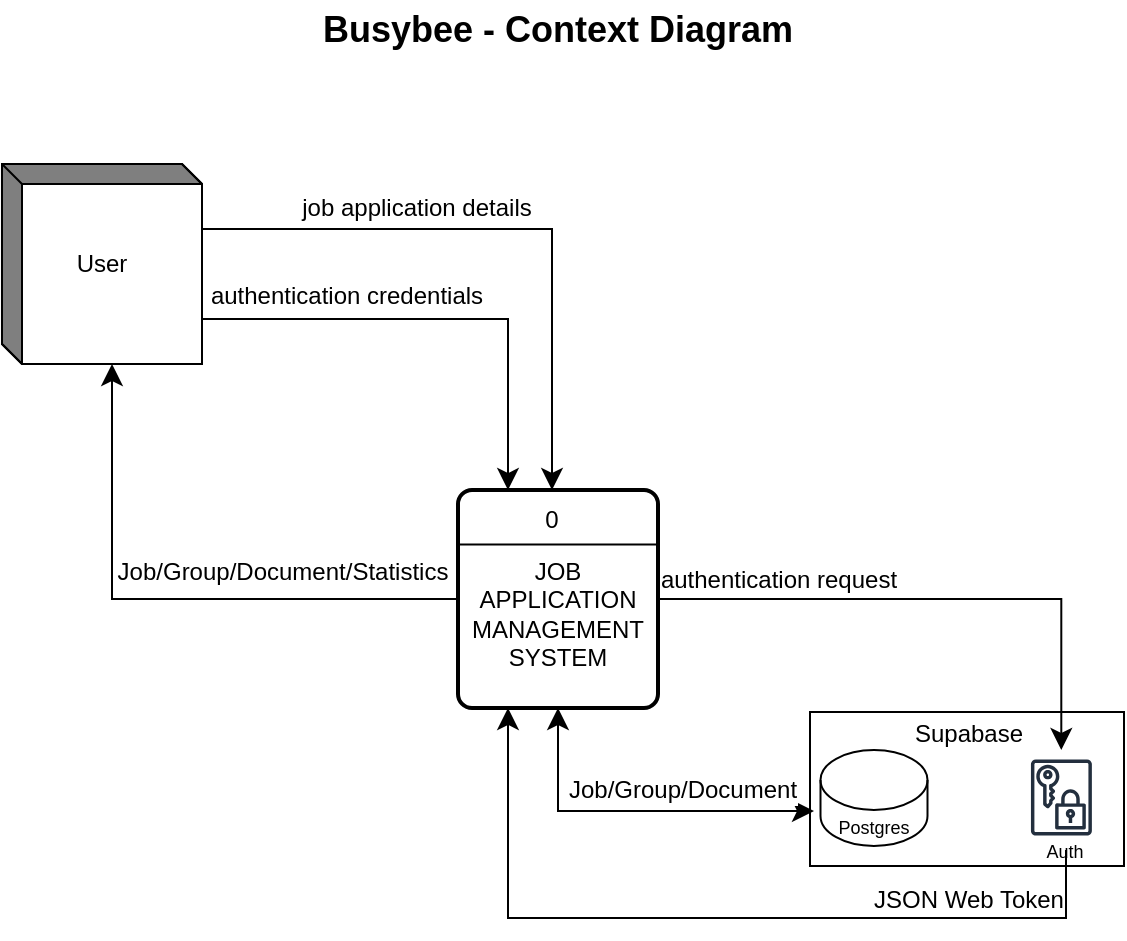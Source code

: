 <mxfile version="26.0.16" pages="6">
  <diagram name="context-diagram" id="O5p6k6iPGNvbvgjDATUz">
    <mxGraphModel dx="1826" dy="1147" grid="0" gridSize="10" guides="1" tooltips="1" connect="1" arrows="1" fold="1" page="0" pageScale="1" pageWidth="850" pageHeight="1100" math="0" shadow="0">
      <root>
        <mxCell id="0" />
        <mxCell id="1" parent="0" />
        <mxCell id="z2jl9_Elbo3O-PhKAKKN-14" value="" style="group" parent="1" vertex="1" connectable="0">
          <mxGeometry x="279" y="128" width="145" height="80" as="geometry" />
        </mxCell>
        <mxCell id="z2jl9_Elbo3O-PhKAKKN-2" value="" style="group" parent="z2jl9_Elbo3O-PhKAKKN-14" vertex="1" connectable="0">
          <mxGeometry y="9" width="145" height="71" as="geometry" />
        </mxCell>
        <mxCell id="z2jl9_Elbo3O-PhKAKKN-3" value="" style="rounded=0;whiteSpace=wrap;html=1;" parent="z2jl9_Elbo3O-PhKAKKN-2" vertex="1">
          <mxGeometry x="-12" y="-7" width="157" height="77" as="geometry" />
        </mxCell>
        <mxCell id="z2jl9_Elbo3O-PhKAKKN-4" value="" style="shape=cylinder3;whiteSpace=wrap;html=1;boundedLbl=1;backgroundOutline=1;size=15;" parent="z2jl9_Elbo3O-PhKAKKN-2" vertex="1">
          <mxGeometry x="-6.75" y="12" width="53.5" height="48" as="geometry" />
        </mxCell>
        <mxCell id="z2jl9_Elbo3O-PhKAKKN-6" value="" style="group" parent="z2jl9_Elbo3O-PhKAKKN-2" vertex="1" connectable="0">
          <mxGeometry x="86" y="12" width="59" height="64" as="geometry" />
        </mxCell>
        <mxCell id="z2jl9_Elbo3O-PhKAKKN-7" value="" style="sketch=0;outlineConnect=0;fontColor=#232F3E;gradientColor=none;strokeColor=#232F3E;fillColor=#ffffff;dashed=0;verticalLabelPosition=bottom;verticalAlign=top;align=center;html=1;fontSize=12;fontStyle=0;aspect=fixed;shape=mxgraph.aws4.resourceIcon;resIcon=mxgraph.aws4.data_encryption_key;" parent="z2jl9_Elbo3O-PhKAKKN-6" vertex="1">
          <mxGeometry x="3.933" width="47.543" height="47.543" as="geometry" />
        </mxCell>
        <mxCell id="z2jl9_Elbo3O-PhKAKKN-8" value="&lt;font style=&quot;font-size: 9px;&quot;&gt;Auth&lt;/font&gt;" style="text;html=1;align=center;verticalAlign=middle;whiteSpace=wrap;rounded=0;" parent="z2jl9_Elbo3O-PhKAKKN-6" vertex="1">
          <mxGeometry y="36.571" width="59" height="27.429" as="geometry" />
        </mxCell>
        <mxCell id="z2jl9_Elbo3O-PhKAKKN-12" value="" style="group" parent="z2jl9_Elbo3O-PhKAKKN-2" vertex="1" connectable="0">
          <mxGeometry x="-10" y="18.5" width="60" height="51" as="geometry" />
        </mxCell>
        <mxCell id="z2jl9_Elbo3O-PhKAKKN-5" value="&lt;font style=&quot;font-size: 9px;&quot;&gt;Postgres&lt;/font&gt;" style="text;html=1;align=center;verticalAlign=middle;whiteSpace=wrap;rounded=0;" parent="z2jl9_Elbo3O-PhKAKKN-12" vertex="1">
          <mxGeometry y="16.5" width="60" height="30" as="geometry" />
        </mxCell>
        <mxCell id="z2jl9_Elbo3O-PhKAKKN-9" value="Supabase" style="text;html=1;align=center;verticalAlign=middle;whiteSpace=wrap;rounded=0;" parent="z2jl9_Elbo3O-PhKAKKN-14" vertex="1">
          <mxGeometry x="40.06" width="54.87" height="25.09" as="geometry" />
        </mxCell>
        <mxCell id="q63gI_Fwjk9fpuUXVtqA-4" value="" style="group" parent="1" vertex="1" connectable="0">
          <mxGeometry x="91" y="19" width="100" height="109" as="geometry" />
        </mxCell>
        <mxCell id="q63gI_Fwjk9fpuUXVtqA-2" value="&lt;div&gt;&lt;br&gt;&lt;/div&gt;&lt;div&gt;JOB APPLICATION MANAGEMENT SYSTEM&lt;/div&gt;" style="rounded=1;whiteSpace=wrap;html=1;absoluteArcSize=1;arcSize=14;strokeWidth=2;" parent="q63gI_Fwjk9fpuUXVtqA-4" vertex="1">
          <mxGeometry width="100" height="109" as="geometry" />
        </mxCell>
        <mxCell id="q63gI_Fwjk9fpuUXVtqA-3" value="" style="endArrow=none;html=1;rounded=0;fontSize=12;startSize=8;endSize=8;curved=1;exitX=0;exitY=0.25;exitDx=0;exitDy=0;entryX=1;entryY=0.25;entryDx=0;entryDy=0;" parent="q63gI_Fwjk9fpuUXVtqA-4" source="q63gI_Fwjk9fpuUXVtqA-2" target="q63gI_Fwjk9fpuUXVtqA-2" edge="1">
          <mxGeometry width="50" height="50" relative="1" as="geometry">
            <mxPoint x="25" y="84" as="sourcePoint" />
            <mxPoint x="75" y="34" as="targetPoint" />
          </mxGeometry>
        </mxCell>
        <mxCell id="q63gI_Fwjk9fpuUXVtqA-5" value="0" style="text;html=1;align=center;verticalAlign=middle;whiteSpace=wrap;rounded=0;" parent="q63gI_Fwjk9fpuUXVtqA-4" vertex="1">
          <mxGeometry x="17" width="60" height="30" as="geometry" />
        </mxCell>
        <mxCell id="q63gI_Fwjk9fpuUXVtqA-11" value="" style="group" parent="1" vertex="1" connectable="0">
          <mxGeometry x="-137" y="-144" width="100" height="100" as="geometry" />
        </mxCell>
        <mxCell id="q63gI_Fwjk9fpuUXVtqA-7" value="" style="html=1;dashed=0;whiteSpace=wrap;shape=mxgraph.dfd.externalEntity" parent="q63gI_Fwjk9fpuUXVtqA-11" vertex="1">
          <mxGeometry width="100" height="100" as="geometry" />
        </mxCell>
        <mxCell id="q63gI_Fwjk9fpuUXVtqA-10" value="User" style="text;html=1;align=center;verticalAlign=middle;whiteSpace=wrap;rounded=0;" parent="q63gI_Fwjk9fpuUXVtqA-11" vertex="1">
          <mxGeometry x="20" y="35" width="60" height="30" as="geometry" />
        </mxCell>
        <mxCell id="q63gI_Fwjk9fpuUXVtqA-12" value="" style="endArrow=classic;html=1;rounded=0;fontSize=12;startSize=8;endSize=8;exitX=0;exitY=0;exitDx=100;exitDy=32.5;exitPerimeter=0;entryX=0.5;entryY=0;entryDx=0;entryDy=0;edgeStyle=orthogonalEdgeStyle;" parent="1" source="q63gI_Fwjk9fpuUXVtqA-7" target="q63gI_Fwjk9fpuUXVtqA-5" edge="1">
          <mxGeometry width="50" height="50" relative="1" as="geometry">
            <mxPoint x="25" y="-24" as="sourcePoint" />
            <mxPoint x="75" y="-74" as="targetPoint" />
          </mxGeometry>
        </mxCell>
        <mxCell id="q63gI_Fwjk9fpuUXVtqA-14" value="job application details" style="edgeLabel;html=1;align=center;verticalAlign=middle;resizable=0;points=[];fontSize=12;" parent="q63gI_Fwjk9fpuUXVtqA-12" vertex="1" connectable="0">
          <mxGeometry x="-0.384" y="3" relative="1" as="geometry">
            <mxPoint x="13" y="-8" as="offset" />
          </mxGeometry>
        </mxCell>
        <mxCell id="q63gI_Fwjk9fpuUXVtqA-15" value="" style="endArrow=classic;html=1;rounded=0;fontSize=12;startSize=8;endSize=8;entryX=0;entryY=0;entryDx=55;entryDy=100;entryPerimeter=0;exitX=0;exitY=0.5;exitDx=0;exitDy=0;edgeStyle=orthogonalEdgeStyle;" parent="1" source="q63gI_Fwjk9fpuUXVtqA-2" target="q63gI_Fwjk9fpuUXVtqA-7" edge="1">
          <mxGeometry width="50" height="50" relative="1" as="geometry">
            <mxPoint x="25" y="142" as="sourcePoint" />
            <mxPoint x="75" y="92" as="targetPoint" />
          </mxGeometry>
        </mxCell>
        <mxCell id="q63gI_Fwjk9fpuUXVtqA-16" value="Job/Group/Document/Statistics" style="edgeLabel;html=1;align=center;verticalAlign=middle;resizable=0;points=[];fontSize=12;" parent="q63gI_Fwjk9fpuUXVtqA-15" vertex="1" connectable="0">
          <mxGeometry x="-0.116" y="4" relative="1" as="geometry">
            <mxPoint x="40" y="-18" as="offset" />
          </mxGeometry>
        </mxCell>
        <mxCell id="q63gI_Fwjk9fpuUXVtqA-31" value="" style="endArrow=classic;html=1;rounded=0;fontSize=12;startSize=8;endSize=8;exitX=0;exitY=0;exitDx=100;exitDy=77.5;exitPerimeter=0;entryX=0.25;entryY=0;entryDx=0;entryDy=0;edgeStyle=orthogonalEdgeStyle;" parent="1" source="q63gI_Fwjk9fpuUXVtqA-7" target="q63gI_Fwjk9fpuUXVtqA-2" edge="1">
          <mxGeometry width="50" height="50" relative="1" as="geometry">
            <mxPoint x="45" y="152" as="sourcePoint" />
            <mxPoint x="95" y="102" as="targetPoint" />
          </mxGeometry>
        </mxCell>
        <mxCell id="q63gI_Fwjk9fpuUXVtqA-32" value="authentication credentials" style="edgeLabel;html=1;align=center;verticalAlign=middle;resizable=0;points=[];fontSize=12;" parent="1" vertex="1" connectable="0">
          <mxGeometry x="35" y="-78" as="geometry" />
        </mxCell>
        <mxCell id="q63gI_Fwjk9fpuUXVtqA-35" value="&lt;b&gt;&lt;font style=&quot;font-size: 18px;&quot;&gt;Busybee -&amp;nbsp;&lt;/font&gt;&lt;/b&gt;&lt;b style=&quot;background-color: transparent; color: light-dark(rgb(0, 0, 0), rgb(255, 255, 255));&quot;&gt;&lt;font style=&quot;font-size: 18px;&quot;&gt;Context Diagram&lt;/font&gt;&lt;/b&gt;" style="text;html=1;align=center;verticalAlign=middle;whiteSpace=wrap;rounded=0;" parent="1" vertex="1">
          <mxGeometry x="-126" y="-226" width="534" height="30" as="geometry" />
        </mxCell>
        <mxCell id="hTGGIrF8rQ3D2reMKzPM-1" value="" style="endArrow=classic;html=1;rounded=0;fontSize=12;startSize=8;endSize=8;exitX=1;exitY=0.5;exitDx=0;exitDy=0;edgeStyle=orthogonalEdgeStyle;" parent="1" source="q63gI_Fwjk9fpuUXVtqA-2" target="z2jl9_Elbo3O-PhKAKKN-7" edge="1">
          <mxGeometry width="50" height="50" relative="1" as="geometry">
            <mxPoint x="111" y="95" as="sourcePoint" />
            <mxPoint x="161" y="45" as="targetPoint" />
          </mxGeometry>
        </mxCell>
        <mxCell id="hTGGIrF8rQ3D2reMKzPM-2" value="authentication request" style="edgeLabel;html=1;align=center;verticalAlign=middle;resizable=0;points=[];fontSize=12;" parent="hTGGIrF8rQ3D2reMKzPM-1" vertex="1" connectable="0">
          <mxGeometry x="-0.881" y="-2" relative="1" as="geometry">
            <mxPoint x="43" y="-12" as="offset" />
          </mxGeometry>
        </mxCell>
        <mxCell id="hTGGIrF8rQ3D2reMKzPM-3" value="" style="endArrow=classic;html=1;rounded=0;fontSize=12;startSize=8;endSize=8;entryX=0.25;entryY=1;entryDx=0;entryDy=0;edgeStyle=orthogonalEdgeStyle;" parent="1" target="q63gI_Fwjk9fpuUXVtqA-2" edge="1">
          <mxGeometry width="50" height="50" relative="1" as="geometry">
            <mxPoint x="395" y="199" as="sourcePoint" />
            <mxPoint x="161" y="145" as="targetPoint" />
            <Array as="points">
              <mxPoint x="395" y="233" />
              <mxPoint x="116" y="233" />
            </Array>
          </mxGeometry>
        </mxCell>
        <mxCell id="hTGGIrF8rQ3D2reMKzPM-4" value="JSON Web Token" style="edgeLabel;html=1;align=center;verticalAlign=middle;resizable=0;points=[];fontSize=12;" parent="hTGGIrF8rQ3D2reMKzPM-3" vertex="1" connectable="0">
          <mxGeometry x="-0.85" y="3" relative="1" as="geometry">
            <mxPoint x="-52" y="-7" as="offset" />
          </mxGeometry>
        </mxCell>
        <mxCell id="hTGGIrF8rQ3D2reMKzPM-9" value="" style="endArrow=classic;startArrow=classic;html=1;rounded=0;fontSize=12;startSize=8;endSize=8;entryX=0.5;entryY=1;entryDx=0;entryDy=0;exitX=0;exitY=0.25;exitDx=0;exitDy=0;edgeStyle=orthogonalEdgeStyle;" parent="1" source="z2jl9_Elbo3O-PhKAKKN-5" target="q63gI_Fwjk9fpuUXVtqA-2" edge="1">
          <mxGeometry width="50" height="50" relative="1" as="geometry">
            <mxPoint x="115" y="196" as="sourcePoint" />
            <mxPoint x="165" y="146" as="targetPoint" />
          </mxGeometry>
        </mxCell>
        <mxCell id="hTGGIrF8rQ3D2reMKzPM-10" value="Job/Group/Document" style="edgeLabel;html=1;align=center;verticalAlign=middle;resizable=0;points=[];fontSize=12;" parent="hTGGIrF8rQ3D2reMKzPM-9" vertex="1" connectable="0">
          <mxGeometry x="0.014" relative="1" as="geometry">
            <mxPoint x="25" y="-11" as="offset" />
          </mxGeometry>
        </mxCell>
      </root>
    </mxGraphModel>
  </diagram>
  <diagram id="zpxP3Ps4VpmsDWlUv-ii" name="dfd0-JobApplicationManagementSystem">
    <mxGraphModel dx="1826" dy="1147" grid="0" gridSize="10" guides="1" tooltips="1" connect="1" arrows="1" fold="1" page="0" pageScale="1" pageWidth="850" pageHeight="1100" math="0" shadow="0">
      <root>
        <mxCell id="0" />
        <mxCell id="1" parent="0" />
        <mxCell id="wFwPcphP3-anJ34ma1Xt-12" value="" style="group" parent="1" vertex="1" connectable="0">
          <mxGeometry x="414" y="68" width="145" height="103" as="geometry" />
        </mxCell>
        <mxCell id="wFwPcphP3-anJ34ma1Xt-10" value="" style="group" parent="wFwPcphP3-anJ34ma1Xt-12" vertex="1" connectable="0">
          <mxGeometry y="32" width="145" height="71" as="geometry" />
        </mxCell>
        <mxCell id="wFwPcphP3-anJ34ma1Xt-11" value="" style="rounded=0;whiteSpace=wrap;html=1;" parent="wFwPcphP3-anJ34ma1Xt-10" vertex="1">
          <mxGeometry x="-12" y="-7" width="157" height="77" as="geometry" />
        </mxCell>
        <mxCell id="wFwPcphP3-anJ34ma1Xt-4" value="" style="shape=cylinder3;whiteSpace=wrap;html=1;boundedLbl=1;backgroundOutline=1;size=15;" parent="wFwPcphP3-anJ34ma1Xt-10" vertex="1">
          <mxGeometry x="2" y="11" width="53.5" height="48" as="geometry" />
        </mxCell>
        <mxCell id="wFwPcphP3-anJ34ma1Xt-8" value="&lt;font style=&quot;font-size: 9px;&quot;&gt;Postgres&lt;/font&gt;" style="text;html=1;align=center;verticalAlign=middle;whiteSpace=wrap;rounded=0;" parent="wFwPcphP3-anJ34ma1Xt-10" vertex="1">
          <mxGeometry x="-1.25" y="32" width="60" height="30" as="geometry" />
        </mxCell>
        <mxCell id="wFwPcphP3-anJ34ma1Xt-9" value="" style="group" parent="wFwPcphP3-anJ34ma1Xt-10" vertex="1" connectable="0">
          <mxGeometry x="93" y="12" width="59" height="64" as="geometry" />
        </mxCell>
        <mxCell id="wFwPcphP3-anJ34ma1Xt-5" value="" style="sketch=0;outlineConnect=0;fontColor=#232F3E;gradientColor=none;strokeColor=#232F3E;fillColor=#ffffff;dashed=0;verticalLabelPosition=bottom;verticalAlign=top;align=center;html=1;fontSize=12;fontStyle=0;aspect=fixed;shape=mxgraph.aws4.resourceIcon;resIcon=mxgraph.aws4.data_encryption_key;" parent="wFwPcphP3-anJ34ma1Xt-9" vertex="1">
          <mxGeometry x="3.933" width="47.543" height="47.543" as="geometry" />
        </mxCell>
        <mxCell id="wFwPcphP3-anJ34ma1Xt-7" value="&lt;font style=&quot;font-size: 9px;&quot;&gt;Auth&lt;/font&gt;" style="text;html=1;align=center;verticalAlign=middle;whiteSpace=wrap;rounded=0;" parent="wFwPcphP3-anJ34ma1Xt-9" vertex="1">
          <mxGeometry y="36.571" width="59" height="27.429" as="geometry" />
        </mxCell>
        <mxCell id="wFwPcphP3-anJ34ma1Xt-6" value="Supabase" style="text;html=1;align=center;verticalAlign=middle;whiteSpace=wrap;rounded=0;" parent="wFwPcphP3-anJ34ma1Xt-10" vertex="1">
          <mxGeometry x="53" y="-9" width="54.87" height="25.09" as="geometry" />
        </mxCell>
        <mxCell id="xrO_U5HpCgTilkc1WAlx-19" value="" style="endArrow=classic;html=1;rounded=0;entryX=1;entryY=0.5;entryDx=0;entryDy=0;entryPerimeter=0;" parent="wFwPcphP3-anJ34ma1Xt-10" source="wFwPcphP3-anJ34ma1Xt-5" target="wFwPcphP3-anJ34ma1Xt-4" edge="1">
          <mxGeometry width="50" height="50" relative="1" as="geometry">
            <mxPoint x="-152" y="107" as="sourcePoint" />
            <mxPoint x="-102" y="57" as="targetPoint" />
          </mxGeometry>
        </mxCell>
        <mxCell id="xrO_U5HpCgTilkc1WAlx-20" value="user" style="edgeLabel;html=1;align=center;verticalAlign=middle;resizable=0;points=[];" parent="xrO_U5HpCgTilkc1WAlx-19" vertex="1" connectable="0">
          <mxGeometry x="-0.182" y="-1" relative="1" as="geometry">
            <mxPoint y="-8" as="offset" />
          </mxGeometry>
        </mxCell>
        <mxCell id="wFwPcphP3-anJ34ma1Xt-3" style="edgeStyle=none;curved=1;rounded=0;orthogonalLoop=1;jettySize=auto;html=1;entryX=0;entryY=0;entryDx=45;entryDy=0;entryPerimeter=0;fontSize=12;startSize=8;endSize=8;" parent="wFwPcphP3-anJ34ma1Xt-12" edge="1">
          <mxGeometry relative="1" as="geometry">
            <mxPoint x="95.0" as="sourcePoint" />
            <mxPoint x="95.0" as="targetPoint" />
          </mxGeometry>
        </mxCell>
        <mxCell id="yKaXMZlZZyySH07uH2L8-1" value="" style="group" parent="1" vertex="1" connectable="0">
          <mxGeometry x="196" y="-101" width="100" height="117" as="geometry" />
        </mxCell>
        <mxCell id="3px4NZemlOhLX4Ce7mVa-1" value="MANAGE JOBS" style="rounded=1;whiteSpace=wrap;html=1;absoluteArcSize=1;arcSize=14;strokeWidth=2;" parent="yKaXMZlZZyySH07uH2L8-1" vertex="1">
          <mxGeometry width="100" height="117" as="geometry" />
        </mxCell>
        <mxCell id="3px4NZemlOhLX4Ce7mVa-2" value="" style="endArrow=none;html=1;rounded=0;fontSize=12;startSize=8;endSize=8;curved=1;exitX=0;exitY=0.25;exitDx=0;exitDy=0;entryX=1;entryY=0.25;entryDx=0;entryDy=0;" parent="yKaXMZlZZyySH07uH2L8-1" source="3px4NZemlOhLX4Ce7mVa-1" target="3px4NZemlOhLX4Ce7mVa-1" edge="1">
          <mxGeometry width="50" height="50" relative="1" as="geometry">
            <mxPoint x="352" y="274" as="sourcePoint" />
            <mxPoint x="402" y="224" as="targetPoint" />
          </mxGeometry>
        </mxCell>
        <mxCell id="3px4NZemlOhLX4Ce7mVa-3" value="1" style="text;html=1;align=center;verticalAlign=middle;whiteSpace=wrap;rounded=0;" parent="yKaXMZlZZyySH07uH2L8-1" vertex="1">
          <mxGeometry x="14" y="5" width="63" height="26" as="geometry" />
        </mxCell>
        <mxCell id="962dw4XNeouLEIoYBmzk-1" value="&lt;b&gt;&lt;font style=&quot;font-size: 18px;&quot;&gt;Busybee - DFD 0&lt;/font&gt;&lt;/b&gt;&lt;div&gt;&lt;b&gt;&lt;font style=&quot;font-size: 18px;&quot;&gt;JOB APPLICATION MANAGEMENT SYSTEM&lt;/font&gt;&lt;/b&gt;&lt;/div&gt;" style="text;html=1;align=center;verticalAlign=middle;whiteSpace=wrap;rounded=0;" parent="1" vertex="1">
          <mxGeometry x="-135" y="-196" width="656" height="42" as="geometry" />
        </mxCell>
        <mxCell id="962dw4XNeouLEIoYBmzk-6" value="" style="group" parent="1" vertex="1" connectable="0">
          <mxGeometry x="196" y="73" width="100" height="117" as="geometry" />
        </mxCell>
        <mxCell id="962dw4XNeouLEIoYBmzk-7" value="MANAGE GROUPS" style="rounded=1;whiteSpace=wrap;html=1;absoluteArcSize=1;arcSize=14;strokeWidth=2;" parent="962dw4XNeouLEIoYBmzk-6" vertex="1">
          <mxGeometry width="100" height="117" as="geometry" />
        </mxCell>
        <mxCell id="962dw4XNeouLEIoYBmzk-8" value="" style="endArrow=none;html=1;rounded=0;fontSize=12;startSize=8;endSize=8;curved=1;exitX=0;exitY=0.25;exitDx=0;exitDy=0;entryX=1;entryY=0.25;entryDx=0;entryDy=0;" parent="962dw4XNeouLEIoYBmzk-6" source="962dw4XNeouLEIoYBmzk-7" target="962dw4XNeouLEIoYBmzk-7" edge="1">
          <mxGeometry width="50" height="50" relative="1" as="geometry">
            <mxPoint x="352" y="274" as="sourcePoint" />
            <mxPoint x="402" y="224" as="targetPoint" />
          </mxGeometry>
        </mxCell>
        <mxCell id="962dw4XNeouLEIoYBmzk-9" value="2" style="text;html=1;align=center;verticalAlign=middle;whiteSpace=wrap;rounded=0;" parent="962dw4XNeouLEIoYBmzk-6" vertex="1">
          <mxGeometry x="14" y="5" width="63" height="26" as="geometry" />
        </mxCell>
        <mxCell id="962dw4XNeouLEIoYBmzk-10" value="" style="group" parent="1" vertex="1" connectable="0">
          <mxGeometry x="196" y="242" width="100" height="117" as="geometry" />
        </mxCell>
        <mxCell id="962dw4XNeouLEIoYBmzk-11" value="MANAGE DOCUMENTS" style="rounded=1;whiteSpace=wrap;html=1;absoluteArcSize=1;arcSize=14;strokeWidth=2;" parent="962dw4XNeouLEIoYBmzk-10" vertex="1">
          <mxGeometry width="100" height="117" as="geometry" />
        </mxCell>
        <mxCell id="962dw4XNeouLEIoYBmzk-12" value="" style="endArrow=none;html=1;rounded=0;fontSize=12;startSize=8;endSize=8;curved=1;exitX=0;exitY=0.25;exitDx=0;exitDy=0;entryX=1;entryY=0.25;entryDx=0;entryDy=0;" parent="962dw4XNeouLEIoYBmzk-10" source="962dw4XNeouLEIoYBmzk-11" target="962dw4XNeouLEIoYBmzk-11" edge="1">
          <mxGeometry width="50" height="50" relative="1" as="geometry">
            <mxPoint x="352" y="274" as="sourcePoint" />
            <mxPoint x="402" y="224" as="targetPoint" />
          </mxGeometry>
        </mxCell>
        <mxCell id="962dw4XNeouLEIoYBmzk-13" value="3" style="text;html=1;align=center;verticalAlign=middle;whiteSpace=wrap;rounded=0;" parent="962dw4XNeouLEIoYBmzk-10" vertex="1">
          <mxGeometry x="14" y="5" width="63" height="26" as="geometry" />
        </mxCell>
        <mxCell id="962dw4XNeouLEIoYBmzk-14" value="User" style="html=1;dashed=0;whiteSpace=wrap;shape=mxgraph.dfd.externalEntity" parent="1" vertex="1">
          <mxGeometry x="-126" y="76" width="100" height="100" as="geometry" />
        </mxCell>
        <mxCell id="962dw4XNeouLEIoYBmzk-16" value="" style="endArrow=classic;html=1;rounded=0;fontSize=12;startSize=8;endSize=8;exitX=0;exitY=0;exitDx=100;exitDy=32.5;exitPerimeter=0;entryX=0;entryY=0.75;entryDx=0;entryDy=0;edgeStyle=elbowEdgeStyle;" parent="1" source="962dw4XNeouLEIoYBmzk-14" target="3px4NZemlOhLX4Ce7mVa-1" edge="1">
          <mxGeometry width="50" height="50" relative="1" as="geometry">
            <mxPoint x="178" y="116" as="sourcePoint" />
            <mxPoint x="228" y="66" as="targetPoint" />
          </mxGeometry>
        </mxCell>
        <mxCell id="962dw4XNeouLEIoYBmzk-18" value="job details" style="edgeLabel;html=1;align=center;verticalAlign=middle;resizable=0;points=[];fontSize=12;rotation=0;" parent="962dw4XNeouLEIoYBmzk-16" vertex="1" connectable="0">
          <mxGeometry x="-0.056" relative="1" as="geometry">
            <mxPoint x="41" y="-80" as="offset" />
          </mxGeometry>
        </mxCell>
        <mxCell id="962dw4XNeouLEIoYBmzk-20" value="" style="endArrow=classic;html=1;rounded=0;fontSize=12;startSize=8;endSize=8;curved=1;exitX=0;exitY=0;exitDx=100;exitDy=55;exitPerimeter=0;entryX=0;entryY=0.5;entryDx=0;entryDy=0;" parent="1" source="962dw4XNeouLEIoYBmzk-14" target="962dw4XNeouLEIoYBmzk-7" edge="1">
          <mxGeometry width="50" height="50" relative="1" as="geometry">
            <mxPoint x="237" y="227" as="sourcePoint" />
            <mxPoint x="287" y="177" as="targetPoint" />
          </mxGeometry>
        </mxCell>
        <mxCell id="962dw4XNeouLEIoYBmzk-22" value="group details" style="edgeLabel;html=1;align=center;verticalAlign=middle;resizable=0;points=[];fontSize=12;" parent="962dw4XNeouLEIoYBmzk-20" vertex="1" connectable="0">
          <mxGeometry x="-0.019" y="-4" relative="1" as="geometry">
            <mxPoint x="35" y="-15" as="offset" />
          </mxGeometry>
        </mxCell>
        <mxCell id="962dw4XNeouLEIoYBmzk-21" value="" style="endArrow=classic;html=1;rounded=0;fontSize=12;startSize=8;endSize=8;exitX=0;exitY=0;exitDx=100;exitDy=77.5;exitPerimeter=0;entryX=0;entryY=0.5;entryDx=0;entryDy=0;edgeStyle=orthogonalEdgeStyle;" parent="1" source="962dw4XNeouLEIoYBmzk-14" target="962dw4XNeouLEIoYBmzk-11" edge="1">
          <mxGeometry width="50" height="50" relative="1" as="geometry">
            <mxPoint x="135" y="149" as="sourcePoint" />
            <mxPoint x="315" y="149" as="targetPoint" />
          </mxGeometry>
        </mxCell>
        <mxCell id="QJ_WMZtQK6DnBT9miJFS-4" value="document" style="edgeLabel;html=1;align=center;verticalAlign=middle;resizable=0;points=[];fontSize=12;" parent="962dw4XNeouLEIoYBmzk-21" vertex="1" connectable="0">
          <mxGeometry x="0.053" y="2" relative="1" as="geometry">
            <mxPoint x="39" y="53" as="offset" />
          </mxGeometry>
        </mxCell>
        <mxCell id="H4lXw2sXraJY-aFSKDLj-1" value="" style="group" parent="1" vertex="1" connectable="0">
          <mxGeometry x="-130" y="-101" width="100" height="117" as="geometry" />
        </mxCell>
        <mxCell id="H4lXw2sXraJY-aFSKDLj-2" value="PRODUCE STATISTICS" style="rounded=1;whiteSpace=wrap;html=1;absoluteArcSize=1;arcSize=14;strokeWidth=2;" parent="H4lXw2sXraJY-aFSKDLj-1" vertex="1">
          <mxGeometry width="100" height="117" as="geometry" />
        </mxCell>
        <mxCell id="H4lXw2sXraJY-aFSKDLj-3" value="" style="endArrow=none;html=1;rounded=0;fontSize=12;startSize=8;endSize=8;curved=1;exitX=0;exitY=0.25;exitDx=0;exitDy=0;entryX=1;entryY=0.25;entryDx=0;entryDy=0;" parent="H4lXw2sXraJY-aFSKDLj-1" source="H4lXw2sXraJY-aFSKDLj-2" target="H4lXw2sXraJY-aFSKDLj-2" edge="1">
          <mxGeometry width="50" height="50" relative="1" as="geometry">
            <mxPoint x="352" y="274" as="sourcePoint" />
            <mxPoint x="402" y="224" as="targetPoint" />
          </mxGeometry>
        </mxCell>
        <mxCell id="H4lXw2sXraJY-aFSKDLj-4" value="4" style="text;html=1;align=center;verticalAlign=middle;whiteSpace=wrap;rounded=0;" parent="H4lXw2sXraJY-aFSKDLj-1" vertex="1">
          <mxGeometry x="14" y="5" width="63" height="26" as="geometry" />
        </mxCell>
        <mxCell id="z-FML763a0oy1dDiS_I2-3" value="" style="endArrow=classic;html=1;rounded=0;fontSize=12;startSize=8;endSize=8;curved=1;exitX=0.5;exitY=1;exitDx=0;exitDy=0;entryX=0;entryY=0;entryDx=45;entryDy=0;entryPerimeter=0;" parent="1" source="H4lXw2sXraJY-aFSKDLj-2" target="962dw4XNeouLEIoYBmzk-14" edge="1">
          <mxGeometry width="50" height="50" relative="1" as="geometry">
            <mxPoint x="143" y="111" as="sourcePoint" />
            <mxPoint x="193" y="61" as="targetPoint" />
          </mxGeometry>
        </mxCell>
        <mxCell id="z-FML763a0oy1dDiS_I2-4" value="report" style="edgeLabel;html=1;align=center;verticalAlign=middle;resizable=0;points=[];fontSize=12;" parent="z-FML763a0oy1dDiS_I2-3" vertex="1" connectable="0">
          <mxGeometry x="-0.02" y="1" relative="1" as="geometry">
            <mxPoint x="-1" y="-4" as="offset" />
          </mxGeometry>
        </mxCell>
        <mxCell id="962dw4XNeouLEIoYBmzk-28" value="" style="endArrow=classic;startArrow=classic;html=1;rounded=0;fontSize=12;startSize=8;endSize=8;curved=1;exitX=0;exitY=0;exitDx=0;exitDy=0;entryX=1;entryY=0.5;entryDx=0;entryDy=0;" parent="1" source="wFwPcphP3-anJ34ma1Xt-8" target="962dw4XNeouLEIoYBmzk-7" edge="1">
          <mxGeometry width="50" height="50" relative="1" as="geometry">
            <mxPoint x="448" y="131" as="sourcePoint" />
            <mxPoint x="287" y="94" as="targetPoint" />
          </mxGeometry>
        </mxCell>
        <mxCell id="QJ_WMZtQK6DnBT9miJFS-3" value="Group" style="edgeLabel;html=1;align=center;verticalAlign=middle;resizable=0;points=[];fontSize=12;" parent="962dw4XNeouLEIoYBmzk-28" vertex="1" connectable="0">
          <mxGeometry x="0.521" y="1" relative="1" as="geometry">
            <mxPoint x="17" y="-11" as="offset" />
          </mxGeometry>
        </mxCell>
        <mxCell id="962dw4XNeouLEIoYBmzk-29" value="" style="endArrow=classic;startArrow=classic;html=1;rounded=0;fontSize=12;startSize=8;endSize=8;exitX=1;exitY=0.5;exitDx=0;exitDy=0;entryX=0.5;entryY=1;entryDx=0;entryDy=0;edgeStyle=orthogonalEdgeStyle;" parent="1" source="962dw4XNeouLEIoYBmzk-11" target="wFwPcphP3-anJ34ma1Xt-8" edge="1">
          <mxGeometry width="50" height="50" relative="1" as="geometry">
            <mxPoint x="237" y="144" as="sourcePoint" />
            <mxPoint x="448" y="153.5" as="targetPoint" />
          </mxGeometry>
        </mxCell>
        <mxCell id="QJ_WMZtQK6DnBT9miJFS-5" value="Document" style="edgeLabel;html=1;align=center;verticalAlign=middle;resizable=0;points=[];fontSize=12;" parent="962dw4XNeouLEIoYBmzk-29" vertex="1" connectable="0">
          <mxGeometry x="-0.048" y="-1" relative="1" as="geometry">
            <mxPoint x="-85" y="-13" as="offset" />
          </mxGeometry>
        </mxCell>
        <mxCell id="QJ_WMZtQK6DnBT9miJFS-1" value="" style="endArrow=classic;startArrow=classic;html=1;rounded=0;fontSize=12;startSize=8;endSize=8;entryX=1;entryY=0.75;entryDx=0;entryDy=0;exitX=0.5;exitY=0;exitDx=0;exitDy=0;edgeStyle=orthogonalEdgeStyle;exitPerimeter=0;" parent="1" source="wFwPcphP3-anJ34ma1Xt-4" target="3px4NZemlOhLX4Ce7mVa-1" edge="1">
          <mxGeometry width="50" height="50" relative="1" as="geometry">
            <mxPoint x="448" y="108.5" as="sourcePoint" />
            <mxPoint x="399" y="16" as="targetPoint" />
          </mxGeometry>
        </mxCell>
        <mxCell id="QJ_WMZtQK6DnBT9miJFS-2" value="Job" style="edgeLabel;html=1;align=center;verticalAlign=middle;resizable=0;points=[];fontSize=12;" parent="QJ_WMZtQK6DnBT9miJFS-1" vertex="1" connectable="0">
          <mxGeometry x="0.11" relative="1" as="geometry">
            <mxPoint x="-84" y="-11" as="offset" />
          </mxGeometry>
        </mxCell>
        <mxCell id="xrO_U5HpCgTilkc1WAlx-1" value="" style="group" parent="1" vertex="1" connectable="0">
          <mxGeometry x="-311" y="263" width="100" height="117" as="geometry" />
        </mxCell>
        <mxCell id="xrO_U5HpCgTilkc1WAlx-2" value="LOGIN" style="rounded=1;whiteSpace=wrap;html=1;absoluteArcSize=1;arcSize=14;strokeWidth=2;" parent="xrO_U5HpCgTilkc1WAlx-1" vertex="1">
          <mxGeometry width="100" height="117" as="geometry" />
        </mxCell>
        <mxCell id="xrO_U5HpCgTilkc1WAlx-3" value="" style="endArrow=none;html=1;rounded=0;fontSize=12;startSize=8;endSize=8;curved=1;exitX=0;exitY=0.25;exitDx=0;exitDy=0;entryX=1;entryY=0.25;entryDx=0;entryDy=0;" parent="xrO_U5HpCgTilkc1WAlx-1" source="xrO_U5HpCgTilkc1WAlx-2" target="xrO_U5HpCgTilkc1WAlx-2" edge="1">
          <mxGeometry width="50" height="50" relative="1" as="geometry">
            <mxPoint x="352" y="274" as="sourcePoint" />
            <mxPoint x="402" y="224" as="targetPoint" />
          </mxGeometry>
        </mxCell>
        <mxCell id="xrO_U5HpCgTilkc1WAlx-4" value="5" style="text;html=1;align=center;verticalAlign=middle;whiteSpace=wrap;rounded=0;" parent="xrO_U5HpCgTilkc1WAlx-1" vertex="1">
          <mxGeometry x="14" y="5" width="63" height="26" as="geometry" />
        </mxCell>
        <mxCell id="xrO_U5HpCgTilkc1WAlx-5" value="" style="group" parent="1" vertex="1" connectable="0">
          <mxGeometry x="-142" y="263" width="100" height="117" as="geometry" />
        </mxCell>
        <mxCell id="xrO_U5HpCgTilkc1WAlx-6" value="REGISTER" style="rounded=1;whiteSpace=wrap;html=1;absoluteArcSize=1;arcSize=14;strokeWidth=2;" parent="xrO_U5HpCgTilkc1WAlx-5" vertex="1">
          <mxGeometry width="100" height="117" as="geometry" />
        </mxCell>
        <mxCell id="xrO_U5HpCgTilkc1WAlx-7" value="" style="endArrow=none;html=1;rounded=0;fontSize=12;startSize=8;endSize=8;curved=1;exitX=0;exitY=0.25;exitDx=0;exitDy=0;entryX=1;entryY=0.25;entryDx=0;entryDy=0;" parent="xrO_U5HpCgTilkc1WAlx-5" source="xrO_U5HpCgTilkc1WAlx-6" target="xrO_U5HpCgTilkc1WAlx-6" edge="1">
          <mxGeometry width="50" height="50" relative="1" as="geometry">
            <mxPoint x="352" y="274" as="sourcePoint" />
            <mxPoint x="402" y="224" as="targetPoint" />
          </mxGeometry>
        </mxCell>
        <mxCell id="xrO_U5HpCgTilkc1WAlx-8" value="6" style="text;html=1;align=center;verticalAlign=middle;whiteSpace=wrap;rounded=0;" parent="xrO_U5HpCgTilkc1WAlx-5" vertex="1">
          <mxGeometry x="14" y="5" width="63" height="26" as="geometry" />
        </mxCell>
        <mxCell id="xrO_U5HpCgTilkc1WAlx-9" value="" style="endArrow=classic;html=1;rounded=0;exitX=0;exitY=0;exitDx=0;exitDy=67.5;exitPerimeter=0;entryX=0.5;entryY=0;entryDx=0;entryDy=0;edgeStyle=orthogonalEdgeStyle;" parent="1" source="962dw4XNeouLEIoYBmzk-14" target="xrO_U5HpCgTilkc1WAlx-2" edge="1">
          <mxGeometry width="50" height="50" relative="1" as="geometry">
            <mxPoint x="180" y="221" as="sourcePoint" />
            <mxPoint x="230" y="171" as="targetPoint" />
          </mxGeometry>
        </mxCell>
        <mxCell id="xrO_U5HpCgTilkc1WAlx-12" value="email/&lt;div&gt;password&lt;/div&gt;" style="edgeLabel;html=1;align=center;verticalAlign=middle;resizable=0;points=[];" parent="xrO_U5HpCgTilkc1WAlx-9" vertex="1" connectable="0">
          <mxGeometry x="0.109" relative="1" as="geometry">
            <mxPoint x="2" y="64" as="offset" />
          </mxGeometry>
        </mxCell>
        <mxCell id="xrO_U5HpCgTilkc1WAlx-10" value="" style="endArrow=classic;html=1;rounded=0;exitX=0;exitY=0;exitDx=32.5;exitDy=100;exitPerimeter=0;entryX=0.5;entryY=0;entryDx=0;entryDy=0;" parent="1" source="962dw4XNeouLEIoYBmzk-14" target="xrO_U5HpCgTilkc1WAlx-6" edge="1">
          <mxGeometry width="50" height="50" relative="1" as="geometry">
            <mxPoint x="-83" y="186" as="sourcePoint" />
            <mxPoint x="-175" y="273" as="targetPoint" />
          </mxGeometry>
        </mxCell>
        <mxCell id="xrO_U5HpCgTilkc1WAlx-18" value="email/&lt;div&gt;password/&lt;/div&gt;&lt;div&gt;name&lt;/div&gt;" style="edgeLabel;html=1;align=center;verticalAlign=middle;resizable=0;points=[];" parent="xrO_U5HpCgTilkc1WAlx-10" vertex="1" connectable="0">
          <mxGeometry x="-0.149" relative="1" as="geometry">
            <mxPoint as="offset" />
          </mxGeometry>
        </mxCell>
        <mxCell id="N1lg3g9wR33eUjkyPGlK-2" value="" style="endArrow=classic;html=1;rounded=0;exitX=0.25;exitY=1;exitDx=0;exitDy=0;edgeStyle=orthogonalEdgeStyle;" parent="1" source="xrO_U5HpCgTilkc1WAlx-2" target="wFwPcphP3-anJ34ma1Xt-5" edge="1">
          <mxGeometry width="50" height="50" relative="1" as="geometry">
            <mxPoint x="63" y="162" as="sourcePoint" />
            <mxPoint x="113" y="112" as="targetPoint" />
            <Array as="points">
              <mxPoint x="-286" y="467" />
              <mxPoint x="576" y="467" />
              <mxPoint x="576" y="136" />
            </Array>
          </mxGeometry>
        </mxCell>
        <mxCell id="N1lg3g9wR33eUjkyPGlK-3" value="auth.login() request" style="edgeLabel;html=1;align=center;verticalAlign=middle;resizable=0;points=[];" parent="N1lg3g9wR33eUjkyPGlK-2" vertex="1" connectable="0">
          <mxGeometry x="-0.834" y="6" relative="1" as="geometry">
            <mxPoint x="37" y="-5" as="offset" />
          </mxGeometry>
        </mxCell>
        <mxCell id="N1lg3g9wR33eUjkyPGlK-4" value="" style="endArrow=classic;html=1;rounded=0;entryX=0.75;entryY=1;entryDx=0;entryDy=0;edgeStyle=orthogonalEdgeStyle;" parent="1" source="wFwPcphP3-anJ34ma1Xt-5" target="xrO_U5HpCgTilkc1WAlx-2" edge="1">
          <mxGeometry width="50" height="50" relative="1" as="geometry">
            <mxPoint x="63" y="162" as="sourcePoint" />
            <mxPoint x="113" y="112" as="targetPoint" />
            <Array as="points">
              <mxPoint x="567" y="150" />
              <mxPoint x="567" y="431" />
              <mxPoint x="-236" y="431" />
            </Array>
          </mxGeometry>
        </mxCell>
        <mxCell id="N1lg3g9wR33eUjkyPGlK-5" value="JWT" style="edgeLabel;html=1;align=center;verticalAlign=middle;resizable=0;points=[];" parent="N1lg3g9wR33eUjkyPGlK-4" vertex="1" connectable="0">
          <mxGeometry x="0.827" y="-5" relative="1" as="geometry">
            <mxPoint x="-23" y="-6" as="offset" />
          </mxGeometry>
        </mxCell>
        <mxCell id="yHnMV13BcAfEqhxGffLD-1" value="Jobs" style="html=1;dashed=0;whiteSpace=wrap;shape=partialRectangle;right=0;" parent="1" vertex="1">
          <mxGeometry x="30" y="-97" width="100" height="30" as="geometry" />
        </mxCell>
        <mxCell id="yHnMV13BcAfEqhxGffLD-2" value="" style="endArrow=classic;html=1;rounded=0;exitX=0.25;exitY=1;exitDx=0;exitDy=0;edgeStyle=orthogonalEdgeStyle;" parent="1" source="xrO_U5HpCgTilkc1WAlx-6" target="wFwPcphP3-anJ34ma1Xt-7" edge="1">
          <mxGeometry width="50" height="50" relative="1" as="geometry">
            <mxPoint x="97" y="272" as="sourcePoint" />
            <mxPoint x="147" y="222" as="targetPoint" />
            <Array as="points">
              <mxPoint x="-117" y="414" />
              <mxPoint x="537" y="414" />
            </Array>
          </mxGeometry>
        </mxCell>
        <mxCell id="yHnMV13BcAfEqhxGffLD-3" value="auth.signup() request" style="edgeLabel;html=1;align=center;verticalAlign=middle;resizable=0;points=[];" parent="yHnMV13BcAfEqhxGffLD-2" vertex="1" connectable="0">
          <mxGeometry x="-0.915" y="3" relative="1" as="geometry">
            <mxPoint x="50" y="-7" as="offset" />
          </mxGeometry>
        </mxCell>
        <mxCell id="yHnMV13BcAfEqhxGffLD-4" value="" style="endArrow=classic;html=1;rounded=0;exitX=0.25;exitY=1;exitDx=0;exitDy=0;entryX=0.75;entryY=1;entryDx=0;entryDy=0;edgeStyle=orthogonalEdgeStyle;" parent="1" source="wFwPcphP3-anJ34ma1Xt-7" target="xrO_U5HpCgTilkc1WAlx-6" edge="1">
          <mxGeometry width="50" height="50" relative="1" as="geometry">
            <mxPoint x="97" y="189" as="sourcePoint" />
            <mxPoint x="147" y="139" as="targetPoint" />
            <Array as="points">
              <mxPoint x="522" y="396" />
              <mxPoint x="-67" y="396" />
            </Array>
          </mxGeometry>
        </mxCell>
        <mxCell id="yHnMV13BcAfEqhxGffLD-5" value="User" style="edgeLabel;html=1;align=center;verticalAlign=middle;resizable=0;points=[];" parent="yHnMV13BcAfEqhxGffLD-4" vertex="1" connectable="0">
          <mxGeometry x="0.762" y="-1" relative="1" as="geometry">
            <mxPoint x="3" y="-7" as="offset" />
          </mxGeometry>
        </mxCell>
        <mxCell id="yHnMV13BcAfEqhxGffLD-6" value="" style="endArrow=classic;html=1;rounded=0;exitX=0.002;exitY=0.161;exitDx=0;exitDy=0;exitPerimeter=0;entryX=1;entryY=0.5;entryDx=0;entryDy=0;" parent="1" source="3px4NZemlOhLX4Ce7mVa-1" target="yHnMV13BcAfEqhxGffLD-1" edge="1">
          <mxGeometry width="50" height="50" relative="1" as="geometry">
            <mxPoint x="97" y="106" as="sourcePoint" />
            <mxPoint x="147" y="56" as="targetPoint" />
          </mxGeometry>
        </mxCell>
        <mxCell id="yHnMV13BcAfEqhxGffLD-8" value="Jobs" style="edgeLabel;html=1;align=center;verticalAlign=middle;resizable=0;points=[];" parent="yHnMV13BcAfEqhxGffLD-6" vertex="1" connectable="0">
          <mxGeometry x="-0.087" y="1" relative="1" as="geometry">
            <mxPoint x="-3" y="-9" as="offset" />
          </mxGeometry>
        </mxCell>
        <mxCell id="yHnMV13BcAfEqhxGffLD-7" value="" style="endArrow=classic;html=1;rounded=0;exitX=0;exitY=0.5;exitDx=0;exitDy=0;entryX=1.028;entryY=0.161;entryDx=0;entryDy=0;entryPerimeter=0;" parent="1" source="yHnMV13BcAfEqhxGffLD-1" target="H4lXw2sXraJY-aFSKDLj-2" edge="1">
          <mxGeometry width="50" height="50" relative="1" as="geometry">
            <mxPoint x="97" y="106" as="sourcePoint" />
            <mxPoint x="147" y="56" as="targetPoint" />
          </mxGeometry>
        </mxCell>
        <mxCell id="yHnMV13BcAfEqhxGffLD-9" value="Jobs" style="edgeLabel;html=1;align=center;verticalAlign=middle;resizable=0;points=[];" parent="yHnMV13BcAfEqhxGffLD-7" vertex="1" connectable="0">
          <mxGeometry x="-0.126" relative="1" as="geometry">
            <mxPoint x="-5" y="-8" as="offset" />
          </mxGeometry>
        </mxCell>
      </root>
    </mxGraphModel>
  </diagram>
  <diagram id="eX0ATs62yXGmfWsTlrPb" name="dfd1-ManageJobs">
    <mxGraphModel dx="1826" dy="1147" grid="0" gridSize="10" guides="1" tooltips="1" connect="1" arrows="1" fold="1" page="0" pageScale="1" pageWidth="850" pageHeight="1100" math="0" shadow="0">
      <root>
        <mxCell id="0" />
        <mxCell id="1" parent="0" />
        <mxCell id="xwBMroZ95LkxdXp0K7IZ-1" value="&lt;b&gt;&lt;font style=&quot;font-size: 18px;&quot;&gt;Busybee - DFD 1&lt;/font&gt;&lt;/b&gt;&lt;div&gt;&lt;b&gt;&lt;font style=&quot;font-size: 18px;&quot;&gt;MANAGE JOBS&lt;/font&gt;&lt;/b&gt;&lt;/div&gt;" style="text;html=1;align=center;verticalAlign=middle;whiteSpace=wrap;rounded=0;" parent="1" vertex="1">
          <mxGeometry x="-123" y="-224" width="656" height="42" as="geometry" />
        </mxCell>
        <mxCell id="5UGCQz2hlRz7Xvx5qjS6-1" value="" style="group" parent="1" vertex="1" connectable="0">
          <mxGeometry x="142" y="-163" width="100" height="117" as="geometry" />
        </mxCell>
        <mxCell id="5UGCQz2hlRz7Xvx5qjS6-2" value="CREATE JOB" style="rounded=1;whiteSpace=wrap;html=1;absoluteArcSize=1;arcSize=14;strokeWidth=2;" parent="5UGCQz2hlRz7Xvx5qjS6-1" vertex="1">
          <mxGeometry width="100" height="117" as="geometry" />
        </mxCell>
        <mxCell id="5UGCQz2hlRz7Xvx5qjS6-3" value="" style="endArrow=none;html=1;rounded=0;fontSize=12;startSize=8;endSize=8;curved=1;exitX=0;exitY=0.25;exitDx=0;exitDy=0;entryX=1;entryY=0.25;entryDx=0;entryDy=0;" parent="5UGCQz2hlRz7Xvx5qjS6-1" source="5UGCQz2hlRz7Xvx5qjS6-2" target="5UGCQz2hlRz7Xvx5qjS6-2" edge="1">
          <mxGeometry width="50" height="50" relative="1" as="geometry">
            <mxPoint x="352" y="274" as="sourcePoint" />
            <mxPoint x="402" y="224" as="targetPoint" />
          </mxGeometry>
        </mxCell>
        <mxCell id="5UGCQz2hlRz7Xvx5qjS6-4" value="1.1" style="text;html=1;align=center;verticalAlign=middle;whiteSpace=wrap;rounded=0;" parent="5UGCQz2hlRz7Xvx5qjS6-1" vertex="1">
          <mxGeometry x="14" y="5" width="63" height="26" as="geometry" />
        </mxCell>
        <mxCell id="o_gEj-Y0KqhunD_vnYo_-1" value="User" style="html=1;dashed=0;whiteSpace=wrap;shape=mxgraph.dfd.externalEntity" parent="1" vertex="1">
          <mxGeometry x="-180" y="76" width="100" height="100" as="geometry" />
        </mxCell>
        <mxCell id="Ar5s7_voklD8jbiESg77-1" value="" style="group" parent="1" vertex="1" connectable="0">
          <mxGeometry x="501" y="69" width="145" height="103" as="geometry" />
        </mxCell>
        <mxCell id="Ar5s7_voklD8jbiESg77-2" value="" style="group" parent="Ar5s7_voklD8jbiESg77-1" vertex="1" connectable="0">
          <mxGeometry y="32" width="145" height="71" as="geometry" />
        </mxCell>
        <mxCell id="Ar5s7_voklD8jbiESg77-3" value="" style="rounded=0;whiteSpace=wrap;html=1;" parent="Ar5s7_voklD8jbiESg77-2" vertex="1">
          <mxGeometry x="-12" y="-7" width="157" height="77" as="geometry" />
        </mxCell>
        <mxCell id="Ar5s7_voklD8jbiESg77-4" value="" style="shape=cylinder3;whiteSpace=wrap;html=1;boundedLbl=1;backgroundOutline=1;size=15;" parent="Ar5s7_voklD8jbiESg77-2" vertex="1">
          <mxGeometry x="2" y="11" width="53.5" height="48" as="geometry" />
        </mxCell>
        <mxCell id="Ar5s7_voklD8jbiESg77-5" value="&lt;font style=&quot;font-size: 9px;&quot;&gt;Postgres&lt;/font&gt;" style="text;html=1;align=center;verticalAlign=middle;whiteSpace=wrap;rounded=0;" parent="Ar5s7_voklD8jbiESg77-2" vertex="1">
          <mxGeometry x="-1.25" y="32" width="60" height="30" as="geometry" />
        </mxCell>
        <mxCell id="Ar5s7_voklD8jbiESg77-6" value="" style="group" parent="Ar5s7_voklD8jbiESg77-2" vertex="1" connectable="0">
          <mxGeometry x="93" y="12" width="59" height="64" as="geometry" />
        </mxCell>
        <mxCell id="Ar5s7_voklD8jbiESg77-7" value="" style="sketch=0;outlineConnect=0;fontColor=#232F3E;gradientColor=none;strokeColor=#232F3E;fillColor=#ffffff;dashed=0;verticalLabelPosition=bottom;verticalAlign=top;align=center;html=1;fontSize=12;fontStyle=0;aspect=fixed;shape=mxgraph.aws4.resourceIcon;resIcon=mxgraph.aws4.data_encryption_key;" parent="Ar5s7_voklD8jbiESg77-6" vertex="1">
          <mxGeometry x="3.933" width="47.543" height="47.543" as="geometry" />
        </mxCell>
        <mxCell id="Ar5s7_voklD8jbiESg77-8" value="&lt;font style=&quot;font-size: 9px;&quot;&gt;Auth&lt;/font&gt;" style="text;html=1;align=center;verticalAlign=middle;whiteSpace=wrap;rounded=0;" parent="Ar5s7_voklD8jbiESg77-6" vertex="1">
          <mxGeometry y="36.571" width="59" height="27.429" as="geometry" />
        </mxCell>
        <mxCell id="Ar5s7_voklD8jbiESg77-9" value="Supabase" style="text;html=1;align=center;verticalAlign=middle;whiteSpace=wrap;rounded=0;" parent="Ar5s7_voklD8jbiESg77-2" vertex="1">
          <mxGeometry x="53" y="-9" width="54.87" height="25.09" as="geometry" />
        </mxCell>
        <mxCell id="Ar5s7_voklD8jbiESg77-10" style="edgeStyle=none;curved=1;rounded=0;orthogonalLoop=1;jettySize=auto;html=1;entryX=0;entryY=0;entryDx=45;entryDy=0;entryPerimeter=0;fontSize=12;startSize=8;endSize=8;" parent="Ar5s7_voklD8jbiESg77-1" edge="1">
          <mxGeometry relative="1" as="geometry">
            <mxPoint x="95.0" as="sourcePoint" />
            <mxPoint x="95.0" as="targetPoint" />
          </mxGeometry>
        </mxCell>
        <mxCell id="k9d96W4KOObT4GJbrfJA-2" value="" style="group" parent="1" vertex="1" connectable="0">
          <mxGeometry x="142" y="-6" width="100" height="117" as="geometry" />
        </mxCell>
        <mxCell id="k9d96W4KOObT4GJbrfJA-3" value="VIEW JOB" style="rounded=1;whiteSpace=wrap;html=1;absoluteArcSize=1;arcSize=14;strokeWidth=2;" parent="k9d96W4KOObT4GJbrfJA-2" vertex="1">
          <mxGeometry width="100" height="117" as="geometry" />
        </mxCell>
        <mxCell id="k9d96W4KOObT4GJbrfJA-4" value="" style="endArrow=none;html=1;rounded=0;fontSize=12;startSize=8;endSize=8;curved=1;exitX=0;exitY=0.25;exitDx=0;exitDy=0;entryX=1;entryY=0.25;entryDx=0;entryDy=0;" parent="k9d96W4KOObT4GJbrfJA-2" source="k9d96W4KOObT4GJbrfJA-3" target="k9d96W4KOObT4GJbrfJA-3" edge="1">
          <mxGeometry width="50" height="50" relative="1" as="geometry">
            <mxPoint x="352" y="274" as="sourcePoint" />
            <mxPoint x="402" y="224" as="targetPoint" />
          </mxGeometry>
        </mxCell>
        <mxCell id="k9d96W4KOObT4GJbrfJA-5" value="1.2" style="text;html=1;align=center;verticalAlign=middle;whiteSpace=wrap;rounded=0;" parent="k9d96W4KOObT4GJbrfJA-2" vertex="1">
          <mxGeometry x="14" y="5" width="63" height="26" as="geometry" />
        </mxCell>
        <mxCell id="k9d96W4KOObT4GJbrfJA-6" value="" style="group" parent="1" vertex="1" connectable="0">
          <mxGeometry x="142" y="153" width="100" height="117" as="geometry" />
        </mxCell>
        <mxCell id="k9d96W4KOObT4GJbrfJA-7" value="UPDATE JOB" style="rounded=1;whiteSpace=wrap;html=1;absoluteArcSize=1;arcSize=14;strokeWidth=2;" parent="k9d96W4KOObT4GJbrfJA-6" vertex="1">
          <mxGeometry width="100" height="117" as="geometry" />
        </mxCell>
        <mxCell id="k9d96W4KOObT4GJbrfJA-8" value="" style="endArrow=none;html=1;rounded=0;fontSize=12;startSize=8;endSize=8;curved=1;exitX=0;exitY=0.25;exitDx=0;exitDy=0;entryX=1;entryY=0.25;entryDx=0;entryDy=0;" parent="k9d96W4KOObT4GJbrfJA-6" source="k9d96W4KOObT4GJbrfJA-7" target="k9d96W4KOObT4GJbrfJA-7" edge="1">
          <mxGeometry width="50" height="50" relative="1" as="geometry">
            <mxPoint x="352" y="274" as="sourcePoint" />
            <mxPoint x="402" y="224" as="targetPoint" />
          </mxGeometry>
        </mxCell>
        <mxCell id="k9d96W4KOObT4GJbrfJA-9" value="1.3" style="text;html=1;align=center;verticalAlign=middle;whiteSpace=wrap;rounded=0;" parent="k9d96W4KOObT4GJbrfJA-6" vertex="1">
          <mxGeometry x="14" y="5" width="63" height="26" as="geometry" />
        </mxCell>
        <mxCell id="k9d96W4KOObT4GJbrfJA-10" value="" style="group" parent="1" vertex="1" connectable="0">
          <mxGeometry x="142" y="320" width="100" height="117" as="geometry" />
        </mxCell>
        <mxCell id="k9d96W4KOObT4GJbrfJA-11" value="DELETE JOB" style="rounded=1;whiteSpace=wrap;html=1;absoluteArcSize=1;arcSize=14;strokeWidth=2;" parent="k9d96W4KOObT4GJbrfJA-10" vertex="1">
          <mxGeometry width="100" height="117" as="geometry" />
        </mxCell>
        <mxCell id="k9d96W4KOObT4GJbrfJA-12" value="" style="endArrow=none;html=1;rounded=0;fontSize=12;startSize=8;endSize=8;curved=1;exitX=0;exitY=0.25;exitDx=0;exitDy=0;entryX=1;entryY=0.25;entryDx=0;entryDy=0;" parent="k9d96W4KOObT4GJbrfJA-10" source="k9d96W4KOObT4GJbrfJA-11" target="k9d96W4KOObT4GJbrfJA-11" edge="1">
          <mxGeometry width="50" height="50" relative="1" as="geometry">
            <mxPoint x="352" y="274" as="sourcePoint" />
            <mxPoint x="402" y="224" as="targetPoint" />
          </mxGeometry>
        </mxCell>
        <mxCell id="k9d96W4KOObT4GJbrfJA-13" value="1.4" style="text;html=1;align=center;verticalAlign=middle;whiteSpace=wrap;rounded=0;" parent="k9d96W4KOObT4GJbrfJA-10" vertex="1">
          <mxGeometry x="14" y="5" width="63" height="26" as="geometry" />
        </mxCell>
        <mxCell id="k9d96W4KOObT4GJbrfJA-14" value="" style="endArrow=classic;html=1;rounded=0;fontSize=12;startSize=8;endSize=8;exitX=0;exitY=0.5;exitDx=0;exitDy=0;entryX=0;entryY=0;entryDx=100;entryDy=32.5;entryPerimeter=0;edgeStyle=orthogonalEdgeStyle;" parent="1" source="k9d96W4KOObT4GJbrfJA-3" target="o_gEj-Y0KqhunD_vnYo_-1" edge="1">
          <mxGeometry width="50" height="50" relative="1" as="geometry">
            <mxPoint x="142" y="115" as="sourcePoint" />
            <mxPoint x="-80" y="148.5" as="targetPoint" />
          </mxGeometry>
        </mxCell>
        <mxCell id="k9d96W4KOObT4GJbrfJA-19" value="Job details" style="edgeLabel;html=1;align=center;verticalAlign=middle;resizable=0;points=[];fontSize=12;" parent="k9d96W4KOObT4GJbrfJA-14" vertex="1" connectable="0">
          <mxGeometry x="-0.576" y="1" relative="1" as="geometry">
            <mxPoint x="18" y="-10" as="offset" />
          </mxGeometry>
        </mxCell>
        <mxCell id="k9d96W4KOObT4GJbrfJA-15" value="" style="endArrow=classic;html=1;rounded=0;fontSize=12;startSize=8;endSize=8;exitX=0;exitY=0;exitDx=100;exitDy=55;exitPerimeter=0;entryX=0;entryY=0.25;entryDx=0;entryDy=0;edgeStyle=orthogonalEdgeStyle;" parent="1" source="o_gEj-Y0KqhunD_vnYo_-1" target="k9d96W4KOObT4GJbrfJA-7" edge="1">
          <mxGeometry width="50" height="50" relative="1" as="geometry">
            <mxPoint x="175" y="210" as="sourcePoint" />
            <mxPoint x="225" y="160" as="targetPoint" />
          </mxGeometry>
        </mxCell>
        <mxCell id="k9d96W4KOObT4GJbrfJA-20" value="Job Id/&lt;div&gt;updated job fields&lt;/div&gt;" style="edgeLabel;html=1;align=right;verticalAlign=middle;resizable=0;points=[];fontSize=12;" parent="k9d96W4KOObT4GJbrfJA-15" vertex="1" connectable="0">
          <mxGeometry x="0.621" y="-2" relative="1" as="geometry">
            <mxPoint x="39" y="-21" as="offset" />
          </mxGeometry>
        </mxCell>
        <mxCell id="k9d96W4KOObT4GJbrfJA-16" value="" style="endArrow=classic;html=1;rounded=0;fontSize=12;startSize=8;endSize=8;exitX=0;exitY=0;exitDx=55;exitDy=100;exitPerimeter=0;entryX=0;entryY=0.5;entryDx=0;entryDy=0;edgeStyle=orthogonalEdgeStyle;" parent="1" source="o_gEj-Y0KqhunD_vnYo_-1" target="k9d96W4KOObT4GJbrfJA-11" edge="1">
          <mxGeometry width="50" height="50" relative="1" as="geometry">
            <mxPoint x="175" y="210" as="sourcePoint" />
            <mxPoint x="225" y="160" as="targetPoint" />
          </mxGeometry>
        </mxCell>
        <mxCell id="k9d96W4KOObT4GJbrfJA-21" value="Job ID" style="edgeLabel;html=1;align=center;verticalAlign=middle;resizable=0;points=[];fontSize=12;" parent="k9d96W4KOObT4GJbrfJA-16" vertex="1" connectable="0">
          <mxGeometry x="0.719" y="-1" relative="1" as="geometry">
            <mxPoint x="35" y="-11" as="offset" />
          </mxGeometry>
        </mxCell>
        <mxCell id="k9d96W4KOObT4GJbrfJA-17" value="" style="endArrow=classic;html=1;rounded=0;fontSize=12;startSize=8;endSize=8;exitX=0;exitY=0;exitDx=45;exitDy=0;exitPerimeter=0;entryX=0;entryY=0.25;entryDx=0;entryDy=0;edgeStyle=orthogonalEdgeStyle;" parent="1" source="o_gEj-Y0KqhunD_vnYo_-1" target="5UGCQz2hlRz7Xvx5qjS6-2" edge="1">
          <mxGeometry width="50" height="50" relative="1" as="geometry">
            <mxPoint x="-115" y="186" as="sourcePoint" />
            <mxPoint x="152" y="389" as="targetPoint" />
          </mxGeometry>
        </mxCell>
        <mxCell id="k9d96W4KOObT4GJbrfJA-18" value="job details" style="edgeLabel;html=1;align=center;verticalAlign=middle;resizable=0;points=[];fontSize=12;" parent="k9d96W4KOObT4GJbrfJA-17" vertex="1" connectable="0">
          <mxGeometry x="-0.032" relative="1" as="geometry">
            <mxPoint x="210" y="-11" as="offset" />
          </mxGeometry>
        </mxCell>
        <mxCell id="k9d96W4KOObT4GJbrfJA-29" value="" style="endArrow=classic;html=1;rounded=0;fontSize=12;startSize=8;endSize=8;exitX=1;exitY=0.5;exitDx=0;exitDy=0;entryX=0.5;entryY=1;entryDx=0;entryDy=0;edgeStyle=orthogonalEdgeStyle;" parent="1" source="k9d96W4KOObT4GJbrfJA-11" target="Ar5s7_voklD8jbiESg77-5" edge="1">
          <mxGeometry width="50" height="50" relative="1" as="geometry">
            <mxPoint x="175" y="210" as="sourcePoint" />
            <mxPoint x="225" y="160" as="targetPoint" />
          </mxGeometry>
        </mxCell>
        <mxCell id="k9d96W4KOObT4GJbrfJA-30" value="delete Job query" style="edgeLabel;html=1;align=center;verticalAlign=middle;resizable=0;points=[];fontSize=12;" parent="k9d96W4KOObT4GJbrfJA-29" vertex="1" connectable="0">
          <mxGeometry x="-0.841" relative="1" as="geometry">
            <mxPoint x="8" y="-12" as="offset" />
          </mxGeometry>
        </mxCell>
        <mxCell id="k9d96W4KOObT4GJbrfJA-33" value="" style="endArrow=classic;html=1;rounded=0;fontSize=12;startSize=8;endSize=8;exitX=1;exitY=0.25;exitDx=0;exitDy=0;entryX=0.673;entryY=-0.021;entryDx=0;entryDy=0;entryPerimeter=0;edgeStyle=orthogonalEdgeStyle;" parent="1" source="5UGCQz2hlRz7Xvx5qjS6-2" target="Ar5s7_voklD8jbiESg77-4" edge="1">
          <mxGeometry width="50" height="50" relative="1" as="geometry">
            <mxPoint x="255" y="-75.25" as="sourcePoint" />
            <mxPoint x="523.758" y="116.35" as="targetPoint" />
          </mxGeometry>
        </mxCell>
        <mxCell id="k9d96W4KOObT4GJbrfJA-45" value="insert Job query" style="edgeLabel;html=1;align=center;verticalAlign=middle;resizable=0;points=[];fontSize=12;" parent="k9d96W4KOObT4GJbrfJA-33" vertex="1" connectable="0">
          <mxGeometry x="-0.848" relative="1" as="geometry">
            <mxPoint x="5" y="-11" as="offset" />
          </mxGeometry>
        </mxCell>
        <mxCell id="k9d96W4KOObT4GJbrfJA-34" value="" style="endArrow=classic;html=1;rounded=0;fontSize=12;startSize=8;endSize=8;exitX=0.28;exitY=0;exitDx=0;exitDy=0;entryX=1;entryY=0.75;entryDx=0;entryDy=0;edgeStyle=orthogonalEdgeStyle;exitPerimeter=0;" parent="1" source="Ar5s7_voklD8jbiESg77-4" target="5UGCQz2hlRz7Xvx5qjS6-2" edge="1">
          <mxGeometry width="50" height="50" relative="1" as="geometry">
            <mxPoint x="361" y="-146" as="sourcePoint" />
            <mxPoint x="630" y="45" as="targetPoint" />
          </mxGeometry>
        </mxCell>
        <mxCell id="k9d96W4KOObT4GJbrfJA-35" value="Job record" style="edgeLabel;html=1;align=center;verticalAlign=middle;resizable=0;points=[];fontSize=12;" parent="k9d96W4KOObT4GJbrfJA-34" vertex="1" connectable="0">
          <mxGeometry x="0.824" y="2" relative="1" as="geometry">
            <mxPoint y="-13" as="offset" />
          </mxGeometry>
        </mxCell>
        <mxCell id="k9d96W4KOObT4GJbrfJA-36" value="" style="endArrow=classic;html=1;rounded=0;fontSize=12;startSize=8;endSize=8;exitX=0;exitY=0.75;exitDx=0;exitDy=0;entryX=0;entryY=0;entryDx=67.5;entryDy=0;entryPerimeter=0;edgeStyle=orthogonalEdgeStyle;" parent="1" source="5UGCQz2hlRz7Xvx5qjS6-2" target="o_gEj-Y0KqhunD_vnYo_-1" edge="1">
          <mxGeometry width="50" height="50" relative="1" as="geometry">
            <mxPoint x="175" y="110" as="sourcePoint" />
            <mxPoint x="225" y="60" as="targetPoint" />
          </mxGeometry>
        </mxCell>
        <mxCell id="k9d96W4KOObT4GJbrfJA-37" value="confirmation/&lt;div&gt;new Job&lt;/div&gt;" style="edgeLabel;html=1;align=right;verticalAlign=middle;resizable=0;points=[];fontSize=12;" parent="k9d96W4KOObT4GJbrfJA-36" vertex="1" connectable="0">
          <mxGeometry x="-0.477" y="1" relative="1" as="geometry">
            <mxPoint x="101" y="-19" as="offset" />
          </mxGeometry>
        </mxCell>
        <mxCell id="k9d96W4KOObT4GJbrfJA-38" value="" style="endArrow=classic;html=1;rounded=0;fontSize=12;startSize=8;endSize=8;exitX=0;exitY=0;exitDx=100;exitDy=10;exitPerimeter=0;entryX=0;entryY=0.25;entryDx=0;entryDy=0;edgeStyle=orthogonalEdgeStyle;" parent="1" source="o_gEj-Y0KqhunD_vnYo_-1" target="k9d96W4KOObT4GJbrfJA-3" edge="1">
          <mxGeometry width="50" height="50" relative="1" as="geometry">
            <mxPoint x="-80" y="85.75" as="sourcePoint" />
            <mxPoint x="142" y="59" as="targetPoint" />
            <Array as="points">
              <mxPoint x="17" y="86" />
              <mxPoint x="17" y="23" />
            </Array>
          </mxGeometry>
        </mxCell>
        <mxCell id="k9d96W4KOObT4GJbrfJA-39" value="Job ID" style="edgeLabel;html=1;align=center;verticalAlign=middle;resizable=0;points=[];fontSize=12;" parent="k9d96W4KOObT4GJbrfJA-38" vertex="1" connectable="0">
          <mxGeometry x="0.602" y="1" relative="1" as="geometry">
            <mxPoint x="25" y="-8" as="offset" />
          </mxGeometry>
        </mxCell>
        <mxCell id="k9d96W4KOObT4GJbrfJA-40" value="" style="endArrow=classic;html=1;rounded=0;fontSize=12;startSize=8;endSize=8;exitX=0;exitY=0.75;exitDx=0;exitDy=0;entryX=0;entryY=0;entryDx=100;entryDy=77.5;entryPerimeter=0;edgeStyle=orthogonalEdgeStyle;" parent="1" source="k9d96W4KOObT4GJbrfJA-7" target="o_gEj-Y0KqhunD_vnYo_-1" edge="1">
          <mxGeometry width="50" height="50" relative="1" as="geometry">
            <mxPoint x="180" y="210" as="sourcePoint" />
            <mxPoint x="230" y="160" as="targetPoint" />
            <Array as="points">
              <mxPoint x="17" y="241" />
              <mxPoint x="17" y="154" />
            </Array>
          </mxGeometry>
        </mxCell>
        <mxCell id="k9d96W4KOObT4GJbrfJA-41" value="confirmation/&lt;div&gt;updated Job&lt;/div&gt;" style="edgeLabel;html=1;align=right;verticalAlign=middle;resizable=0;points=[];fontSize=12;" parent="k9d96W4KOObT4GJbrfJA-40" vertex="1" connectable="0">
          <mxGeometry x="-0.619" y="-3" relative="1" as="geometry">
            <mxPoint x="53" y="-15" as="offset" />
          </mxGeometry>
        </mxCell>
        <mxCell id="k9d96W4KOObT4GJbrfJA-46" value="" style="endArrow=classic;html=1;rounded=0;fontSize=12;startSize=8;endSize=8;exitX=1;exitY=0.25;exitDx=0;exitDy=0;entryX=0;entryY=0;entryDx=0;entryDy=15;entryPerimeter=0;edgeStyle=orthogonalEdgeStyle;" parent="1" source="k9d96W4KOObT4GJbrfJA-3" target="Ar5s7_voklD8jbiESg77-4" edge="1">
          <mxGeometry width="50" height="50" relative="1" as="geometry">
            <mxPoint x="182" y="210" as="sourcePoint" />
            <mxPoint x="232" y="160" as="targetPoint" />
            <Array as="points">
              <mxPoint x="390" y="23" />
              <mxPoint x="390" y="127" />
            </Array>
          </mxGeometry>
        </mxCell>
        <mxCell id="k9d96W4KOObT4GJbrfJA-48" value="select Job query" style="edgeLabel;html=1;align=center;verticalAlign=middle;resizable=0;points=[];fontSize=12;" parent="k9d96W4KOObT4GJbrfJA-46" vertex="1" connectable="0">
          <mxGeometry x="-0.83" y="-1" relative="1" as="geometry">
            <mxPoint x="14" y="-12" as="offset" />
          </mxGeometry>
        </mxCell>
        <mxCell id="k9d96W4KOObT4GJbrfJA-47" value="" style="endArrow=classic;html=1;rounded=0;fontSize=12;startSize=8;endSize=8;exitX=0;exitY=0;exitDx=0;exitDy=19.5;entryX=1;entryY=0.5;entryDx=0;entryDy=0;edgeStyle=orthogonalEdgeStyle;exitPerimeter=0;" parent="1" source="Ar5s7_voklD8jbiESg77-4" target="k9d96W4KOObT4GJbrfJA-3" edge="1">
          <mxGeometry width="50" height="50" relative="1" as="geometry">
            <mxPoint x="252" y="33" as="sourcePoint" />
            <mxPoint x="513" y="137" as="targetPoint" />
            <Array as="points">
              <mxPoint x="362" y="132" />
              <mxPoint x="362" y="52" />
            </Array>
          </mxGeometry>
        </mxCell>
        <mxCell id="k9d96W4KOObT4GJbrfJA-49" value="Job record" style="edgeLabel;html=1;align=center;verticalAlign=middle;resizable=0;points=[];fontSize=12;" parent="k9d96W4KOObT4GJbrfJA-47" vertex="1" connectable="0">
          <mxGeometry x="0.676" y="2" relative="1" as="geometry">
            <mxPoint x="-15" y="-13" as="offset" />
          </mxGeometry>
        </mxCell>
        <mxCell id="k9d96W4KOObT4GJbrfJA-50" value="" style="endArrow=classic;html=1;rounded=0;fontSize=12;startSize=8;endSize=8;exitX=1;exitY=0.25;exitDx=0;exitDy=0;entryX=0;entryY=0;entryDx=0;entryDy=28.5;edgeStyle=orthogonalEdgeStyle;entryPerimeter=0;" parent="1" source="k9d96W4KOObT4GJbrfJA-7" target="Ar5s7_voklD8jbiESg77-4" edge="1">
          <mxGeometry width="50" height="50" relative="1" as="geometry">
            <mxPoint x="182" y="310" as="sourcePoint" />
            <mxPoint x="232" y="260" as="targetPoint" />
            <Array as="points">
              <mxPoint x="362" y="182" />
              <mxPoint x="362" y="140" />
            </Array>
          </mxGeometry>
        </mxCell>
        <mxCell id="k9d96W4KOObT4GJbrfJA-51" value="update Job query" style="edgeLabel;html=1;align=center;verticalAlign=middle;resizable=0;points=[];fontSize=12;" parent="k9d96W4KOObT4GJbrfJA-50" vertex="1" connectable="0">
          <mxGeometry x="-0.897" y="-1" relative="1" as="geometry">
            <mxPoint x="33" y="-11" as="offset" />
          </mxGeometry>
        </mxCell>
        <mxCell id="k9d96W4KOObT4GJbrfJA-52" value="" style="endArrow=classic;html=1;rounded=0;fontSize=12;startSize=8;endSize=8;exitX=0;exitY=0.5;exitDx=0;exitDy=0;entryX=1;entryY=0.75;entryDx=0;entryDy=0;edgeStyle=orthogonalEdgeStyle;" parent="1" source="Ar5s7_voklD8jbiESg77-5" target="k9d96W4KOObT4GJbrfJA-7" edge="1">
          <mxGeometry width="50" height="50" relative="1" as="geometry">
            <mxPoint x="263" y="231.75" as="sourcePoint" />
            <mxPoint x="524" y="190.75" as="targetPoint" />
            <Array as="points">
              <mxPoint x="390" y="148" />
              <mxPoint x="390" y="241" />
            </Array>
          </mxGeometry>
        </mxCell>
        <mxCell id="k9d96W4KOObT4GJbrfJA-53" value="Job record" style="edgeLabel;html=1;align=center;verticalAlign=middle;resizable=0;points=[];fontSize=12;" parent="k9d96W4KOObT4GJbrfJA-52" vertex="1" connectable="0">
          <mxGeometry x="-0.897" y="-1" relative="1" as="geometry">
            <mxPoint x="-197" y="84" as="offset" />
          </mxGeometry>
        </mxCell>
      </root>
    </mxGraphModel>
  </diagram>
  <diagram id="bjzGUI0q7kTnnOWPdjsI" name="dfd2-ManageGroups">
    <mxGraphModel dx="1826" dy="1147" grid="0" gridSize="10" guides="1" tooltips="1" connect="1" arrows="1" fold="1" page="0" pageScale="1" pageWidth="850" pageHeight="1100" math="0" shadow="0">
      <root>
        <mxCell id="0" />
        <mxCell id="1" parent="0" />
        <mxCell id="aD8d-t-FLZ9hiH6KHZ4W-1" value="&lt;b&gt;&lt;font style=&quot;font-size: 18px;&quot;&gt;Busybee - DFD 2&lt;/font&gt;&lt;/b&gt;&lt;div&gt;&lt;b&gt;&lt;font style=&quot;font-size: 18px;&quot;&gt;MANAGE GROUPS&lt;/font&gt;&lt;/b&gt;&lt;/div&gt;" style="text;html=1;align=center;verticalAlign=middle;whiteSpace=wrap;rounded=0;" parent="1" vertex="1">
          <mxGeometry x="-236" y="-146" width="656" height="42" as="geometry" />
        </mxCell>
        <mxCell id="N3RLO3eGHTVm9g3rp9rx-2" value="" style="group" parent="1" vertex="1" connectable="0">
          <mxGeometry x="42" y="-68" width="100" height="117" as="geometry" />
        </mxCell>
        <mxCell id="N3RLO3eGHTVm9g3rp9rx-3" value="CREATE GROUP" style="rounded=1;whiteSpace=wrap;html=1;absoluteArcSize=1;arcSize=14;strokeWidth=2;" parent="N3RLO3eGHTVm9g3rp9rx-2" vertex="1">
          <mxGeometry width="100" height="117" as="geometry" />
        </mxCell>
        <mxCell id="N3RLO3eGHTVm9g3rp9rx-4" value="" style="endArrow=none;html=1;rounded=0;fontSize=12;startSize=8;endSize=8;curved=1;exitX=0;exitY=0.25;exitDx=0;exitDy=0;entryX=1;entryY=0.25;entryDx=0;entryDy=0;" parent="N3RLO3eGHTVm9g3rp9rx-2" source="N3RLO3eGHTVm9g3rp9rx-3" target="N3RLO3eGHTVm9g3rp9rx-3" edge="1">
          <mxGeometry width="50" height="50" relative="1" as="geometry">
            <mxPoint x="352" y="274" as="sourcePoint" />
            <mxPoint x="402" y="224" as="targetPoint" />
          </mxGeometry>
        </mxCell>
        <mxCell id="N3RLO3eGHTVm9g3rp9rx-5" value="2.1" style="text;html=1;align=center;verticalAlign=middle;whiteSpace=wrap;rounded=0;" parent="N3RLO3eGHTVm9g3rp9rx-2" vertex="1">
          <mxGeometry x="14" y="5" width="63" height="26" as="geometry" />
        </mxCell>
        <mxCell id="N3RLO3eGHTVm9g3rp9rx-6" value="User" style="html=1;dashed=0;whiteSpace=wrap;shape=mxgraph.dfd.externalEntity" parent="1" vertex="1">
          <mxGeometry x="-323" y="169" width="100" height="100" as="geometry" />
        </mxCell>
        <mxCell id="N3RLO3eGHTVm9g3rp9rx-7" value="" style="group" parent="1" vertex="1" connectable="0">
          <mxGeometry x="401" y="164" width="145" height="103" as="geometry" />
        </mxCell>
        <mxCell id="N3RLO3eGHTVm9g3rp9rx-8" value="" style="group" parent="N3RLO3eGHTVm9g3rp9rx-7" vertex="1" connectable="0">
          <mxGeometry y="32" width="145" height="71" as="geometry" />
        </mxCell>
        <mxCell id="N3RLO3eGHTVm9g3rp9rx-9" value="" style="rounded=0;whiteSpace=wrap;html=1;" parent="N3RLO3eGHTVm9g3rp9rx-8" vertex="1">
          <mxGeometry x="-12" y="-7" width="157" height="77" as="geometry" />
        </mxCell>
        <mxCell id="N3RLO3eGHTVm9g3rp9rx-10" value="" style="shape=cylinder3;whiteSpace=wrap;html=1;boundedLbl=1;backgroundOutline=1;size=15;" parent="N3RLO3eGHTVm9g3rp9rx-8" vertex="1">
          <mxGeometry x="2" y="11" width="53.5" height="48" as="geometry" />
        </mxCell>
        <mxCell id="N3RLO3eGHTVm9g3rp9rx-11" value="&lt;font style=&quot;font-size: 9px;&quot;&gt;Postgres&lt;/font&gt;" style="text;html=1;align=center;verticalAlign=middle;whiteSpace=wrap;rounded=0;" parent="N3RLO3eGHTVm9g3rp9rx-8" vertex="1">
          <mxGeometry x="-1.25" y="32" width="60" height="30" as="geometry" />
        </mxCell>
        <mxCell id="N3RLO3eGHTVm9g3rp9rx-12" value="" style="group" parent="N3RLO3eGHTVm9g3rp9rx-8" vertex="1" connectable="0">
          <mxGeometry x="93" y="12" width="59" height="64" as="geometry" />
        </mxCell>
        <mxCell id="N3RLO3eGHTVm9g3rp9rx-13" value="" style="sketch=0;outlineConnect=0;fontColor=#232F3E;gradientColor=none;strokeColor=#232F3E;fillColor=#ffffff;dashed=0;verticalLabelPosition=bottom;verticalAlign=top;align=center;html=1;fontSize=12;fontStyle=0;aspect=fixed;shape=mxgraph.aws4.resourceIcon;resIcon=mxgraph.aws4.data_encryption_key;" parent="N3RLO3eGHTVm9g3rp9rx-12" vertex="1">
          <mxGeometry x="3.933" width="47.543" height="47.543" as="geometry" />
        </mxCell>
        <mxCell id="N3RLO3eGHTVm9g3rp9rx-14" value="&lt;font style=&quot;font-size: 9px;&quot;&gt;Auth&lt;/font&gt;" style="text;html=1;align=center;verticalAlign=middle;whiteSpace=wrap;rounded=0;" parent="N3RLO3eGHTVm9g3rp9rx-12" vertex="1">
          <mxGeometry y="36.571" width="59" height="27.429" as="geometry" />
        </mxCell>
        <mxCell id="N3RLO3eGHTVm9g3rp9rx-15" value="Supabase" style="text;html=1;align=center;verticalAlign=middle;whiteSpace=wrap;rounded=0;" parent="N3RLO3eGHTVm9g3rp9rx-8" vertex="1">
          <mxGeometry x="53" y="-9" width="54.87" height="25.09" as="geometry" />
        </mxCell>
        <mxCell id="N3RLO3eGHTVm9g3rp9rx-16" style="edgeStyle=none;curved=1;rounded=0;orthogonalLoop=1;jettySize=auto;html=1;entryX=0;entryY=0;entryDx=45;entryDy=0;entryPerimeter=0;fontSize=12;startSize=8;endSize=8;" parent="N3RLO3eGHTVm9g3rp9rx-7" edge="1">
          <mxGeometry relative="1" as="geometry">
            <mxPoint x="95.0" as="sourcePoint" />
            <mxPoint x="95.0" as="targetPoint" />
          </mxGeometry>
        </mxCell>
        <mxCell id="N3RLO3eGHTVm9g3rp9rx-17" value="" style="group" parent="1" vertex="1" connectable="0">
          <mxGeometry x="42" y="89" width="100" height="117" as="geometry" />
        </mxCell>
        <mxCell id="N3RLO3eGHTVm9g3rp9rx-18" value="VIEW GROUP" style="rounded=1;whiteSpace=wrap;html=1;absoluteArcSize=1;arcSize=14;strokeWidth=2;" parent="N3RLO3eGHTVm9g3rp9rx-17" vertex="1">
          <mxGeometry width="100" height="117" as="geometry" />
        </mxCell>
        <mxCell id="N3RLO3eGHTVm9g3rp9rx-19" value="" style="endArrow=none;html=1;rounded=0;fontSize=12;startSize=8;endSize=8;curved=1;exitX=0;exitY=0.25;exitDx=0;exitDy=0;entryX=1;entryY=0.25;entryDx=0;entryDy=0;" parent="N3RLO3eGHTVm9g3rp9rx-17" source="N3RLO3eGHTVm9g3rp9rx-18" target="N3RLO3eGHTVm9g3rp9rx-18" edge="1">
          <mxGeometry width="50" height="50" relative="1" as="geometry">
            <mxPoint x="352" y="274" as="sourcePoint" />
            <mxPoint x="402" y="224" as="targetPoint" />
          </mxGeometry>
        </mxCell>
        <mxCell id="N3RLO3eGHTVm9g3rp9rx-20" value="2.2" style="text;html=1;align=center;verticalAlign=middle;whiteSpace=wrap;rounded=0;" parent="N3RLO3eGHTVm9g3rp9rx-17" vertex="1">
          <mxGeometry x="14" y="5" width="63" height="26" as="geometry" />
        </mxCell>
        <mxCell id="N3RLO3eGHTVm9g3rp9rx-21" value="" style="group" parent="1" vertex="1" connectable="0">
          <mxGeometry x="42" y="248" width="100" height="117" as="geometry" />
        </mxCell>
        <mxCell id="N3RLO3eGHTVm9g3rp9rx-22" value="UPDATE GROUP" style="rounded=1;whiteSpace=wrap;html=1;absoluteArcSize=1;arcSize=14;strokeWidth=2;" parent="N3RLO3eGHTVm9g3rp9rx-21" vertex="1">
          <mxGeometry width="100" height="117" as="geometry" />
        </mxCell>
        <mxCell id="N3RLO3eGHTVm9g3rp9rx-23" value="" style="endArrow=none;html=1;rounded=0;fontSize=12;startSize=8;endSize=8;curved=1;exitX=0;exitY=0.25;exitDx=0;exitDy=0;entryX=1;entryY=0.25;entryDx=0;entryDy=0;" parent="N3RLO3eGHTVm9g3rp9rx-21" source="N3RLO3eGHTVm9g3rp9rx-22" target="N3RLO3eGHTVm9g3rp9rx-22" edge="1">
          <mxGeometry width="50" height="50" relative="1" as="geometry">
            <mxPoint x="352" y="274" as="sourcePoint" />
            <mxPoint x="402" y="224" as="targetPoint" />
          </mxGeometry>
        </mxCell>
        <mxCell id="N3RLO3eGHTVm9g3rp9rx-24" value="2.3" style="text;html=1;align=center;verticalAlign=middle;whiteSpace=wrap;rounded=0;" parent="N3RLO3eGHTVm9g3rp9rx-21" vertex="1">
          <mxGeometry x="14" y="5" width="63" height="26" as="geometry" />
        </mxCell>
        <mxCell id="N3RLO3eGHTVm9g3rp9rx-25" value="" style="group" parent="1" vertex="1" connectable="0">
          <mxGeometry x="42" y="415" width="100" height="117" as="geometry" />
        </mxCell>
        <mxCell id="N3RLO3eGHTVm9g3rp9rx-26" value="DELETE GROUP" style="rounded=1;whiteSpace=wrap;html=1;absoluteArcSize=1;arcSize=14;strokeWidth=2;" parent="N3RLO3eGHTVm9g3rp9rx-25" vertex="1">
          <mxGeometry width="100" height="117" as="geometry" />
        </mxCell>
        <mxCell id="N3RLO3eGHTVm9g3rp9rx-27" value="" style="endArrow=none;html=1;rounded=0;fontSize=12;startSize=8;endSize=8;curved=1;exitX=0;exitY=0.25;exitDx=0;exitDy=0;entryX=1;entryY=0.25;entryDx=0;entryDy=0;" parent="N3RLO3eGHTVm9g3rp9rx-25" source="N3RLO3eGHTVm9g3rp9rx-26" target="N3RLO3eGHTVm9g3rp9rx-26" edge="1">
          <mxGeometry width="50" height="50" relative="1" as="geometry">
            <mxPoint x="352" y="274" as="sourcePoint" />
            <mxPoint x="402" y="224" as="targetPoint" />
          </mxGeometry>
        </mxCell>
        <mxCell id="N3RLO3eGHTVm9g3rp9rx-28" value="2.4" style="text;html=1;align=center;verticalAlign=middle;whiteSpace=wrap;rounded=0;" parent="N3RLO3eGHTVm9g3rp9rx-25" vertex="1">
          <mxGeometry x="14" y="5" width="63" height="26" as="geometry" />
        </mxCell>
        <mxCell id="N3RLO3eGHTVm9g3rp9rx-29" value="" style="endArrow=classic;html=1;rounded=0;fontSize=12;startSize=8;endSize=8;exitX=0;exitY=0.5;exitDx=0;exitDy=0;entryX=0;entryY=0;entryDx=100;entryDy=32.5;entryPerimeter=0;edgeStyle=orthogonalEdgeStyle;" parent="1" source="N3RLO3eGHTVm9g3rp9rx-18" target="N3RLO3eGHTVm9g3rp9rx-6" edge="1">
          <mxGeometry width="50" height="50" relative="1" as="geometry">
            <mxPoint x="42" y="210" as="sourcePoint" />
            <mxPoint x="-180" y="243.5" as="targetPoint" />
            <Array as="points">
              <mxPoint x="-83" y="148" />
              <mxPoint x="-83" y="202" />
            </Array>
          </mxGeometry>
        </mxCell>
        <mxCell id="N3RLO3eGHTVm9g3rp9rx-30" value="Group details" style="edgeLabel;html=1;align=center;verticalAlign=middle;resizable=0;points=[];fontSize=12;" parent="N3RLO3eGHTVm9g3rp9rx-29" vertex="1" connectable="0">
          <mxGeometry x="-0.576" y="1" relative="1" as="geometry">
            <mxPoint x="18" y="-10" as="offset" />
          </mxGeometry>
        </mxCell>
        <mxCell id="N3RLO3eGHTVm9g3rp9rx-31" value="" style="endArrow=classic;html=1;rounded=0;fontSize=12;startSize=8;endSize=8;exitX=0;exitY=0;exitDx=100;exitDy=55;exitPerimeter=0;entryX=0;entryY=0.25;entryDx=0;entryDy=0;edgeStyle=orthogonalEdgeStyle;" parent="1" source="N3RLO3eGHTVm9g3rp9rx-6" target="N3RLO3eGHTVm9g3rp9rx-22" edge="1">
          <mxGeometry width="50" height="50" relative="1" as="geometry">
            <mxPoint x="75" y="305" as="sourcePoint" />
            <mxPoint x="125" y="255" as="targetPoint" />
            <Array as="points">
              <mxPoint x="-82" y="224" />
              <mxPoint x="-82" y="277" />
            </Array>
          </mxGeometry>
        </mxCell>
        <mxCell id="N3RLO3eGHTVm9g3rp9rx-32" value="Group Id/&lt;div&gt;updated group fields&lt;/div&gt;" style="edgeLabel;html=1;align=right;verticalAlign=middle;resizable=0;points=[];fontSize=12;" parent="N3RLO3eGHTVm9g3rp9rx-31" vertex="1" connectable="0">
          <mxGeometry x="0.621" y="-2" relative="1" as="geometry">
            <mxPoint x="48" y="-21" as="offset" />
          </mxGeometry>
        </mxCell>
        <mxCell id="N3RLO3eGHTVm9g3rp9rx-33" value="" style="endArrow=classic;html=1;rounded=0;fontSize=12;startSize=8;endSize=8;exitX=0;exitY=0;exitDx=55;exitDy=100;exitPerimeter=0;entryX=0;entryY=0.5;entryDx=0;entryDy=0;edgeStyle=orthogonalEdgeStyle;" parent="1" source="N3RLO3eGHTVm9g3rp9rx-6" target="N3RLO3eGHTVm9g3rp9rx-26" edge="1">
          <mxGeometry width="50" height="50" relative="1" as="geometry">
            <mxPoint x="75" y="305" as="sourcePoint" />
            <mxPoint x="125" y="255" as="targetPoint" />
          </mxGeometry>
        </mxCell>
        <mxCell id="N3RLO3eGHTVm9g3rp9rx-34" value="Group ID" style="edgeLabel;html=1;align=center;verticalAlign=middle;resizable=0;points=[];fontSize=12;" parent="N3RLO3eGHTVm9g3rp9rx-33" vertex="1" connectable="0">
          <mxGeometry x="0.719" y="-1" relative="1" as="geometry">
            <mxPoint x="35" y="-11" as="offset" />
          </mxGeometry>
        </mxCell>
        <mxCell id="N3RLO3eGHTVm9g3rp9rx-35" value="" style="endArrow=classic;html=1;rounded=0;fontSize=12;startSize=8;endSize=8;exitX=0;exitY=0;exitDx=45;exitDy=0;exitPerimeter=0;entryX=0;entryY=0.25;entryDx=0;entryDy=0;edgeStyle=orthogonalEdgeStyle;" parent="1" source="N3RLO3eGHTVm9g3rp9rx-6" target="N3RLO3eGHTVm9g3rp9rx-3" edge="1">
          <mxGeometry width="50" height="50" relative="1" as="geometry">
            <mxPoint x="-215" y="281" as="sourcePoint" />
            <mxPoint x="52" y="484" as="targetPoint" />
          </mxGeometry>
        </mxCell>
        <mxCell id="N3RLO3eGHTVm9g3rp9rx-36" value="Group details" style="edgeLabel;html=1;align=center;verticalAlign=middle;resizable=0;points=[];fontSize=12;" parent="N3RLO3eGHTVm9g3rp9rx-35" vertex="1" connectable="0">
          <mxGeometry x="-0.032" relative="1" as="geometry">
            <mxPoint x="224" y="-11" as="offset" />
          </mxGeometry>
        </mxCell>
        <mxCell id="N3RLO3eGHTVm9g3rp9rx-37" value="" style="endArrow=classic;html=1;rounded=0;fontSize=12;startSize=8;endSize=8;exitX=1;exitY=0.5;exitDx=0;exitDy=0;entryX=0.5;entryY=1;entryDx=0;entryDy=0;edgeStyle=orthogonalEdgeStyle;" parent="1" source="N3RLO3eGHTVm9g3rp9rx-26" target="N3RLO3eGHTVm9g3rp9rx-11" edge="1">
          <mxGeometry width="50" height="50" relative="1" as="geometry">
            <mxPoint x="75" y="305" as="sourcePoint" />
            <mxPoint x="125" y="255" as="targetPoint" />
          </mxGeometry>
        </mxCell>
        <mxCell id="N3RLO3eGHTVm9g3rp9rx-38" value="delete Group query" style="edgeLabel;html=1;align=center;verticalAlign=middle;resizable=0;points=[];fontSize=12;" parent="N3RLO3eGHTVm9g3rp9rx-37" vertex="1" connectable="0">
          <mxGeometry x="-0.841" relative="1" as="geometry">
            <mxPoint x="13" y="-11" as="offset" />
          </mxGeometry>
        </mxCell>
        <mxCell id="N3RLO3eGHTVm9g3rp9rx-39" value="" style="endArrow=classic;html=1;rounded=0;fontSize=12;startSize=8;endSize=8;exitX=1;exitY=0.25;exitDx=0;exitDy=0;entryX=0.673;entryY=-0.021;entryDx=0;entryDy=0;entryPerimeter=0;edgeStyle=orthogonalEdgeStyle;" parent="1" source="N3RLO3eGHTVm9g3rp9rx-3" target="N3RLO3eGHTVm9g3rp9rx-10" edge="1">
          <mxGeometry width="50" height="50" relative="1" as="geometry">
            <mxPoint x="155" y="19.75" as="sourcePoint" />
            <mxPoint x="423.758" y="211.35" as="targetPoint" />
          </mxGeometry>
        </mxCell>
        <mxCell id="N3RLO3eGHTVm9g3rp9rx-40" value="insert Group query" style="edgeLabel;html=1;align=center;verticalAlign=middle;resizable=0;points=[];fontSize=12;" parent="N3RLO3eGHTVm9g3rp9rx-39" vertex="1" connectable="0">
          <mxGeometry x="-0.848" relative="1" as="geometry">
            <mxPoint x="12" y="-11" as="offset" />
          </mxGeometry>
        </mxCell>
        <mxCell id="N3RLO3eGHTVm9g3rp9rx-41" value="" style="endArrow=classic;html=1;rounded=0;fontSize=12;startSize=8;endSize=8;exitX=0.28;exitY=0;exitDx=0;exitDy=0;entryX=1;entryY=0.75;entryDx=0;entryDy=0;edgeStyle=orthogonalEdgeStyle;exitPerimeter=0;" parent="1" source="N3RLO3eGHTVm9g3rp9rx-10" target="N3RLO3eGHTVm9g3rp9rx-3" edge="1">
          <mxGeometry width="50" height="50" relative="1" as="geometry">
            <mxPoint x="261" y="-51" as="sourcePoint" />
            <mxPoint x="530" y="140" as="targetPoint" />
          </mxGeometry>
        </mxCell>
        <mxCell id="N3RLO3eGHTVm9g3rp9rx-42" value="Group record" style="edgeLabel;html=1;align=center;verticalAlign=middle;resizable=0;points=[];fontSize=12;" parent="N3RLO3eGHTVm9g3rp9rx-41" vertex="1" connectable="0">
          <mxGeometry x="0.824" y="2" relative="1" as="geometry">
            <mxPoint y="-13" as="offset" />
          </mxGeometry>
        </mxCell>
        <mxCell id="N3RLO3eGHTVm9g3rp9rx-43" value="" style="endArrow=classic;html=1;rounded=0;fontSize=12;startSize=8;endSize=8;exitX=0;exitY=0.75;exitDx=0;exitDy=0;entryX=0;entryY=0;entryDx=67.5;entryDy=0;entryPerimeter=0;edgeStyle=orthogonalEdgeStyle;" parent="1" source="N3RLO3eGHTVm9g3rp9rx-3" target="N3RLO3eGHTVm9g3rp9rx-6" edge="1">
          <mxGeometry width="50" height="50" relative="1" as="geometry">
            <mxPoint x="75" y="205" as="sourcePoint" />
            <mxPoint x="125" y="155" as="targetPoint" />
          </mxGeometry>
        </mxCell>
        <mxCell id="N3RLO3eGHTVm9g3rp9rx-44" value="confirmation/&lt;div&gt;new Group&lt;/div&gt;" style="edgeLabel;html=1;align=right;verticalAlign=middle;resizable=0;points=[];fontSize=12;" parent="N3RLO3eGHTVm9g3rp9rx-43" vertex="1" connectable="0">
          <mxGeometry x="-0.477" y="1" relative="1" as="geometry">
            <mxPoint x="101" y="-19" as="offset" />
          </mxGeometry>
        </mxCell>
        <mxCell id="N3RLO3eGHTVm9g3rp9rx-45" value="" style="endArrow=classic;html=1;rounded=0;fontSize=12;startSize=8;endSize=8;exitX=0;exitY=0;exitDx=100;exitDy=10;exitPerimeter=0;entryX=0;entryY=0.25;entryDx=0;entryDy=0;edgeStyle=orthogonalEdgeStyle;" parent="1" source="N3RLO3eGHTVm9g3rp9rx-6" target="N3RLO3eGHTVm9g3rp9rx-18" edge="1">
          <mxGeometry width="50" height="50" relative="1" as="geometry">
            <mxPoint x="-180" y="180.75" as="sourcePoint" />
            <mxPoint x="42" y="154" as="targetPoint" />
            <Array as="points">
              <mxPoint x="-223" y="181" />
              <mxPoint x="-99" y="181" />
              <mxPoint x="-99" y="118" />
            </Array>
          </mxGeometry>
        </mxCell>
        <mxCell id="N3RLO3eGHTVm9g3rp9rx-46" value="Group ID" style="edgeLabel;html=1;align=center;verticalAlign=middle;resizable=0;points=[];fontSize=12;" parent="N3RLO3eGHTVm9g3rp9rx-45" vertex="1" connectable="0">
          <mxGeometry x="0.602" y="1" relative="1" as="geometry">
            <mxPoint x="25" y="-8" as="offset" />
          </mxGeometry>
        </mxCell>
        <mxCell id="N3RLO3eGHTVm9g3rp9rx-47" value="" style="endArrow=classic;html=1;rounded=0;fontSize=12;startSize=8;endSize=8;exitX=0;exitY=0.75;exitDx=0;exitDy=0;entryX=0;entryY=0;entryDx=100;entryDy=77.5;entryPerimeter=0;edgeStyle=orthogonalEdgeStyle;" parent="1" source="N3RLO3eGHTVm9g3rp9rx-22" target="N3RLO3eGHTVm9g3rp9rx-6" edge="1">
          <mxGeometry width="50" height="50" relative="1" as="geometry">
            <mxPoint x="80" y="305" as="sourcePoint" />
            <mxPoint x="130" y="255" as="targetPoint" />
            <Array as="points">
              <mxPoint x="-98" y="336" />
              <mxPoint x="-98" y="247" />
            </Array>
          </mxGeometry>
        </mxCell>
        <mxCell id="N3RLO3eGHTVm9g3rp9rx-48" value="confirmation/&lt;div&gt;updated Group&lt;/div&gt;" style="edgeLabel;html=1;align=right;verticalAlign=middle;resizable=0;points=[];fontSize=12;" parent="N3RLO3eGHTVm9g3rp9rx-47" vertex="1" connectable="0">
          <mxGeometry x="-0.619" y="-3" relative="1" as="geometry">
            <mxPoint x="53" y="-15" as="offset" />
          </mxGeometry>
        </mxCell>
        <mxCell id="N3RLO3eGHTVm9g3rp9rx-49" value="" style="endArrow=classic;html=1;rounded=0;fontSize=12;startSize=8;endSize=8;exitX=1;exitY=0.25;exitDx=0;exitDy=0;entryX=0;entryY=0;entryDx=0;entryDy=15;entryPerimeter=0;edgeStyle=orthogonalEdgeStyle;" parent="1" source="N3RLO3eGHTVm9g3rp9rx-18" target="N3RLO3eGHTVm9g3rp9rx-10" edge="1">
          <mxGeometry width="50" height="50" relative="1" as="geometry">
            <mxPoint x="82" y="305" as="sourcePoint" />
            <mxPoint x="132" y="255" as="targetPoint" />
            <Array as="points">
              <mxPoint x="290" y="118" />
              <mxPoint x="290" y="222" />
            </Array>
          </mxGeometry>
        </mxCell>
        <mxCell id="N3RLO3eGHTVm9g3rp9rx-50" value="select Group query" style="edgeLabel;html=1;align=center;verticalAlign=middle;resizable=0;points=[];fontSize=12;" parent="N3RLO3eGHTVm9g3rp9rx-49" vertex="1" connectable="0">
          <mxGeometry x="-0.83" y="-1" relative="1" as="geometry">
            <mxPoint x="24" y="-12" as="offset" />
          </mxGeometry>
        </mxCell>
        <mxCell id="N3RLO3eGHTVm9g3rp9rx-51" value="" style="endArrow=classic;html=1;rounded=0;fontSize=12;startSize=8;endSize=8;exitX=0;exitY=0;exitDx=0;exitDy=19.5;entryX=1;entryY=0.5;entryDx=0;entryDy=0;edgeStyle=orthogonalEdgeStyle;exitPerimeter=0;" parent="1" source="N3RLO3eGHTVm9g3rp9rx-10" target="N3RLO3eGHTVm9g3rp9rx-18" edge="1">
          <mxGeometry width="50" height="50" relative="1" as="geometry">
            <mxPoint x="152" y="128" as="sourcePoint" />
            <mxPoint x="413" y="232" as="targetPoint" />
            <Array as="points">
              <mxPoint x="262" y="227" />
              <mxPoint x="262" y="147" />
            </Array>
          </mxGeometry>
        </mxCell>
        <mxCell id="N3RLO3eGHTVm9g3rp9rx-52" value="Group record" style="edgeLabel;html=1;align=center;verticalAlign=middle;resizable=0;points=[];fontSize=12;" parent="N3RLO3eGHTVm9g3rp9rx-51" vertex="1" connectable="0">
          <mxGeometry x="0.676" y="2" relative="1" as="geometry">
            <mxPoint x="-10" y="-12" as="offset" />
          </mxGeometry>
        </mxCell>
        <mxCell id="N3RLO3eGHTVm9g3rp9rx-53" value="" style="endArrow=classic;html=1;rounded=0;fontSize=12;startSize=8;endSize=8;exitX=1;exitY=0.25;exitDx=0;exitDy=0;entryX=0;entryY=0;entryDx=0;entryDy=28.5;edgeStyle=orthogonalEdgeStyle;entryPerimeter=0;" parent="1" source="N3RLO3eGHTVm9g3rp9rx-22" target="N3RLO3eGHTVm9g3rp9rx-10" edge="1">
          <mxGeometry width="50" height="50" relative="1" as="geometry">
            <mxPoint x="82" y="405" as="sourcePoint" />
            <mxPoint x="132" y="355" as="targetPoint" />
            <Array as="points">
              <mxPoint x="262" y="277" />
              <mxPoint x="262" y="235" />
            </Array>
          </mxGeometry>
        </mxCell>
        <mxCell id="N3RLO3eGHTVm9g3rp9rx-54" value="update Group query" style="edgeLabel;html=1;align=center;verticalAlign=middle;resizable=0;points=[];fontSize=12;" parent="N3RLO3eGHTVm9g3rp9rx-53" vertex="1" connectable="0">
          <mxGeometry x="-0.897" y="-1" relative="1" as="geometry">
            <mxPoint x="42" y="-11" as="offset" />
          </mxGeometry>
        </mxCell>
        <mxCell id="N3RLO3eGHTVm9g3rp9rx-55" value="" style="endArrow=classic;html=1;rounded=0;fontSize=12;startSize=8;endSize=8;exitX=0;exitY=0.5;exitDx=0;exitDy=0;entryX=1;entryY=0.75;entryDx=0;entryDy=0;edgeStyle=orthogonalEdgeStyle;" parent="1" source="N3RLO3eGHTVm9g3rp9rx-11" target="N3RLO3eGHTVm9g3rp9rx-22" edge="1">
          <mxGeometry width="50" height="50" relative="1" as="geometry">
            <mxPoint x="163" y="326.75" as="sourcePoint" />
            <mxPoint x="424" y="285.75" as="targetPoint" />
            <Array as="points">
              <mxPoint x="290" y="243" />
              <mxPoint x="290" y="336" />
            </Array>
          </mxGeometry>
        </mxCell>
        <mxCell id="N3RLO3eGHTVm9g3rp9rx-56" value="Group record" style="edgeLabel;html=1;align=center;verticalAlign=middle;resizable=0;points=[];fontSize=12;" parent="N3RLO3eGHTVm9g3rp9rx-55" vertex="1" connectable="0">
          <mxGeometry x="-0.897" y="-1" relative="1" as="geometry">
            <mxPoint x="-194" y="82" as="offset" />
          </mxGeometry>
        </mxCell>
      </root>
    </mxGraphModel>
  </diagram>
  <diagram id="9LKeEi9gWjh8HoP_eks4" name="dfd3-ManageDocuments">
    <mxGraphModel dx="1826" dy="1147" grid="0" gridSize="10" guides="1" tooltips="1" connect="1" arrows="1" fold="1" page="0" pageScale="1" pageWidth="850" pageHeight="1100" math="0" shadow="0">
      <root>
        <mxCell id="0" />
        <mxCell id="1" parent="0" />
        <mxCell id="MIeqx0eA1DsoCoGTX6gx-1" value="&lt;b&gt;&lt;font style=&quot;font-size: 18px;&quot;&gt;Busybee - DFD 3&lt;/font&gt;&lt;/b&gt;&lt;div&gt;&lt;b&gt;&lt;font style=&quot;font-size: 18px;&quot;&gt;MANAGE DOCUMENTS&lt;/font&gt;&lt;/b&gt;&lt;/div&gt;" style="text;html=1;align=center;verticalAlign=middle;whiteSpace=wrap;rounded=0;" parent="1" vertex="1">
          <mxGeometry x="-179" y="-162" width="656" height="42" as="geometry" />
        </mxCell>
        <mxCell id="VY8zDcc6lW5A-XHkIb-H-1" value="" style="group" parent="1" vertex="1" connectable="0">
          <mxGeometry x="352" y="19" width="145" height="103" as="geometry" />
        </mxCell>
        <mxCell id="VY8zDcc6lW5A-XHkIb-H-2" value="" style="group" parent="VY8zDcc6lW5A-XHkIb-H-1" vertex="1" connectable="0">
          <mxGeometry y="32" width="145" height="71" as="geometry" />
        </mxCell>
        <mxCell id="VY8zDcc6lW5A-XHkIb-H-3" value="" style="rounded=0;whiteSpace=wrap;html=1;" parent="VY8zDcc6lW5A-XHkIb-H-2" vertex="1">
          <mxGeometry x="-12" y="-7" width="157" height="77" as="geometry" />
        </mxCell>
        <mxCell id="VY8zDcc6lW5A-XHkIb-H-4" value="" style="shape=cylinder3;whiteSpace=wrap;html=1;boundedLbl=1;backgroundOutline=1;size=15;" parent="VY8zDcc6lW5A-XHkIb-H-2" vertex="1">
          <mxGeometry x="2" y="11" width="53.5" height="48" as="geometry" />
        </mxCell>
        <mxCell id="VY8zDcc6lW5A-XHkIb-H-5" value="&lt;font style=&quot;font-size: 9px;&quot;&gt;Postgres&lt;/font&gt;" style="text;html=1;align=center;verticalAlign=middle;whiteSpace=wrap;rounded=0;" parent="VY8zDcc6lW5A-XHkIb-H-2" vertex="1">
          <mxGeometry x="-1.25" y="32" width="60" height="30" as="geometry" />
        </mxCell>
        <mxCell id="VY8zDcc6lW5A-XHkIb-H-6" value="" style="group" parent="VY8zDcc6lW5A-XHkIb-H-2" vertex="1" connectable="0">
          <mxGeometry x="93" y="12" width="59" height="64" as="geometry" />
        </mxCell>
        <mxCell id="VY8zDcc6lW5A-XHkIb-H-7" value="" style="sketch=0;outlineConnect=0;fontColor=#232F3E;gradientColor=none;strokeColor=#232F3E;fillColor=#ffffff;dashed=0;verticalLabelPosition=bottom;verticalAlign=top;align=center;html=1;fontSize=12;fontStyle=0;aspect=fixed;shape=mxgraph.aws4.resourceIcon;resIcon=mxgraph.aws4.data_encryption_key;" parent="VY8zDcc6lW5A-XHkIb-H-6" vertex="1">
          <mxGeometry x="3.933" width="47.543" height="47.543" as="geometry" />
        </mxCell>
        <mxCell id="VY8zDcc6lW5A-XHkIb-H-8" value="&lt;font style=&quot;font-size: 9px;&quot;&gt;Auth&lt;/font&gt;" style="text;html=1;align=center;verticalAlign=middle;whiteSpace=wrap;rounded=0;" parent="VY8zDcc6lW5A-XHkIb-H-6" vertex="1">
          <mxGeometry y="36.571" width="59" height="27.429" as="geometry" />
        </mxCell>
        <mxCell id="VY8zDcc6lW5A-XHkIb-H-9" value="Supabase" style="text;html=1;align=center;verticalAlign=middle;whiteSpace=wrap;rounded=0;" parent="VY8zDcc6lW5A-XHkIb-H-2" vertex="1">
          <mxGeometry x="53" y="-9" width="54.87" height="25.09" as="geometry" />
        </mxCell>
        <mxCell id="VY8zDcc6lW5A-XHkIb-H-10" style="edgeStyle=none;curved=1;rounded=0;orthogonalLoop=1;jettySize=auto;html=1;entryX=0;entryY=0;entryDx=45;entryDy=0;entryPerimeter=0;fontSize=12;startSize=8;endSize=8;" parent="VY8zDcc6lW5A-XHkIb-H-1" edge="1">
          <mxGeometry relative="1" as="geometry">
            <mxPoint x="95.0" as="sourcePoint" />
            <mxPoint x="95.0" as="targetPoint" />
          </mxGeometry>
        </mxCell>
        <mxCell id="t7MKubf7vuar0XHD1Qlc-1" value="User" style="html=1;dashed=0;whiteSpace=wrap;shape=mxgraph.dfd.externalEntity" parent="1" vertex="1">
          <mxGeometry x="-173" y="45" width="100" height="100" as="geometry" />
        </mxCell>
        <mxCell id="8q-I6ogOUZaDRJXNSMo1-1" value="" style="group" parent="1" vertex="1" connectable="0">
          <mxGeometry x="99" y="-92" width="100" height="117" as="geometry" />
        </mxCell>
        <mxCell id="8q-I6ogOUZaDRJXNSMo1-2" value="UPLOAD DOCUMENT" style="rounded=1;whiteSpace=wrap;html=1;absoluteArcSize=1;arcSize=14;strokeWidth=2;" parent="8q-I6ogOUZaDRJXNSMo1-1" vertex="1">
          <mxGeometry width="100" height="117" as="geometry" />
        </mxCell>
        <mxCell id="8q-I6ogOUZaDRJXNSMo1-3" value="" style="endArrow=none;html=1;rounded=0;fontSize=12;startSize=8;endSize=8;curved=1;exitX=0;exitY=0.25;exitDx=0;exitDy=0;entryX=1;entryY=0.25;entryDx=0;entryDy=0;" parent="8q-I6ogOUZaDRJXNSMo1-1" source="8q-I6ogOUZaDRJXNSMo1-2" target="8q-I6ogOUZaDRJXNSMo1-2" edge="1">
          <mxGeometry width="50" height="50" relative="1" as="geometry">
            <mxPoint x="352" y="274" as="sourcePoint" />
            <mxPoint x="402" y="224" as="targetPoint" />
          </mxGeometry>
        </mxCell>
        <mxCell id="8q-I6ogOUZaDRJXNSMo1-4" value="3.1" style="text;html=1;align=center;verticalAlign=middle;whiteSpace=wrap;rounded=0;" parent="8q-I6ogOUZaDRJXNSMo1-1" vertex="1">
          <mxGeometry x="14" y="5" width="63" height="26" as="geometry" />
        </mxCell>
        <mxCell id="8q-I6ogOUZaDRJXNSMo1-5" value="" style="group" parent="1" vertex="1" connectable="0">
          <mxGeometry x="99" y="48" width="100" height="117" as="geometry" />
        </mxCell>
        <mxCell id="8q-I6ogOUZaDRJXNSMo1-6" value="VIEW DOCUMENT" style="rounded=1;whiteSpace=wrap;html=1;absoluteArcSize=1;arcSize=14;strokeWidth=2;" parent="8q-I6ogOUZaDRJXNSMo1-5" vertex="1">
          <mxGeometry width="100" height="117" as="geometry" />
        </mxCell>
        <mxCell id="8q-I6ogOUZaDRJXNSMo1-7" value="" style="endArrow=none;html=1;rounded=0;fontSize=12;startSize=8;endSize=8;curved=1;exitX=0;exitY=0.25;exitDx=0;exitDy=0;entryX=1;entryY=0.25;entryDx=0;entryDy=0;" parent="8q-I6ogOUZaDRJXNSMo1-5" source="8q-I6ogOUZaDRJXNSMo1-6" target="8q-I6ogOUZaDRJXNSMo1-6" edge="1">
          <mxGeometry width="50" height="50" relative="1" as="geometry">
            <mxPoint x="352" y="274" as="sourcePoint" />
            <mxPoint x="402" y="224" as="targetPoint" />
          </mxGeometry>
        </mxCell>
        <mxCell id="8q-I6ogOUZaDRJXNSMo1-8" value="3.2" style="text;html=1;align=center;verticalAlign=middle;whiteSpace=wrap;rounded=0;" parent="8q-I6ogOUZaDRJXNSMo1-5" vertex="1">
          <mxGeometry x="14" y="5" width="63" height="26" as="geometry" />
        </mxCell>
        <mxCell id="8q-I6ogOUZaDRJXNSMo1-13" value="" style="group" parent="1" vertex="1" connectable="0">
          <mxGeometry x="99" y="191" width="100" height="117" as="geometry" />
        </mxCell>
        <mxCell id="8q-I6ogOUZaDRJXNSMo1-14" value="DELETE DOCUMENT" style="rounded=1;whiteSpace=wrap;html=1;absoluteArcSize=1;arcSize=14;strokeWidth=2;" parent="8q-I6ogOUZaDRJXNSMo1-13" vertex="1">
          <mxGeometry width="100" height="117" as="geometry" />
        </mxCell>
        <mxCell id="8q-I6ogOUZaDRJXNSMo1-15" value="" style="endArrow=none;html=1;rounded=0;fontSize=12;startSize=8;endSize=8;curved=1;exitX=0;exitY=0.25;exitDx=0;exitDy=0;entryX=1;entryY=0.25;entryDx=0;entryDy=0;" parent="8q-I6ogOUZaDRJXNSMo1-13" source="8q-I6ogOUZaDRJXNSMo1-14" target="8q-I6ogOUZaDRJXNSMo1-14" edge="1">
          <mxGeometry width="50" height="50" relative="1" as="geometry">
            <mxPoint x="352" y="274" as="sourcePoint" />
            <mxPoint x="402" y="224" as="targetPoint" />
          </mxGeometry>
        </mxCell>
        <mxCell id="8q-I6ogOUZaDRJXNSMo1-16" value="3.3" style="text;html=1;align=center;verticalAlign=middle;whiteSpace=wrap;rounded=0;" parent="8q-I6ogOUZaDRJXNSMo1-13" vertex="1">
          <mxGeometry x="14" y="5" width="63" height="26" as="geometry" />
        </mxCell>
        <mxCell id="8q-I6ogOUZaDRJXNSMo1-17" value="" style="endArrow=classic;html=1;rounded=0;exitX=0;exitY=0;exitDx=22.5;exitDy=0;exitPerimeter=0;entryX=0;entryY=0.25;entryDx=0;entryDy=0;edgeStyle=orthogonalEdgeStyle;" parent="1" source="t7MKubf7vuar0XHD1Qlc-1" target="8q-I6ogOUZaDRJXNSMo1-2" edge="1">
          <mxGeometry width="50" height="50" relative="1" as="geometry">
            <mxPoint x="175" y="137" as="sourcePoint" />
            <mxPoint x="225" y="87" as="targetPoint" />
          </mxGeometry>
        </mxCell>
        <mxCell id="8q-I6ogOUZaDRJXNSMo1-21" value="document/&lt;div&gt;doc name&lt;/div&gt;" style="edgeLabel;html=1;align=center;verticalAlign=middle;resizable=0;points=[];" parent="8q-I6ogOUZaDRJXNSMo1-17" vertex="1" connectable="0">
          <mxGeometry x="0.695" y="1" relative="1" as="geometry">
            <mxPoint x="11" y="-17" as="offset" />
          </mxGeometry>
        </mxCell>
        <mxCell id="8q-I6ogOUZaDRJXNSMo1-18" value="" style="endArrow=classic;html=1;rounded=0;exitX=1;exitY=0.5;exitDx=0;exitDy=0;entryX=0.5;entryY=0;entryDx=0;entryDy=0;edgeStyle=orthogonalEdgeStyle;entryPerimeter=0;" parent="1" source="8q-I6ogOUZaDRJXNSMo1-2" target="VY8zDcc6lW5A-XHkIb-H-4" edge="1">
          <mxGeometry width="50" height="50" relative="1" as="geometry">
            <mxPoint x="336" y="-30" as="sourcePoint" />
            <mxPoint x="562" y="-150" as="targetPoint" />
          </mxGeometry>
        </mxCell>
        <mxCell id="8q-I6ogOUZaDRJXNSMo1-22" value="insert Document query" style="edgeLabel;html=1;align=center;verticalAlign=middle;resizable=0;points=[];" parent="8q-I6ogOUZaDRJXNSMo1-18" vertex="1" connectable="0">
          <mxGeometry x="-0.825" y="1" relative="1" as="geometry">
            <mxPoint x="37" y="-12" as="offset" />
          </mxGeometry>
        </mxCell>
        <mxCell id="8q-I6ogOUZaDRJXNSMo1-20" value="" style="endArrow=classic;html=1;rounded=0;exitX=0;exitY=0.75;exitDx=0;exitDy=0;entryX=0;entryY=0;entryDx=67.5;entryDy=0;edgeStyle=orthogonalEdgeStyle;entryPerimeter=0;" parent="1" source="8q-I6ogOUZaDRJXNSMo1-2" target="t7MKubf7vuar0XHD1Qlc-1" edge="1">
          <mxGeometry width="50" height="50" relative="1" as="geometry">
            <mxPoint x="441" y="115" as="sourcePoint" />
            <mxPoint x="209" y="6" as="targetPoint" />
          </mxGeometry>
        </mxCell>
        <mxCell id="8q-I6ogOUZaDRJXNSMo1-24" value="confirmation" style="edgeLabel;html=1;align=center;verticalAlign=middle;resizable=0;points=[];" parent="8q-I6ogOUZaDRJXNSMo1-20" vertex="1" connectable="0">
          <mxGeometry x="-0.364" y="3" relative="1" as="geometry">
            <mxPoint x="46" y="-13" as="offset" />
          </mxGeometry>
        </mxCell>
        <mxCell id="8q-I6ogOUZaDRJXNSMo1-25" value="" style="endArrow=classic;html=1;rounded=0;exitX=0;exitY=0;exitDx=100;exitDy=32.5;exitPerimeter=0;entryX=0;entryY=0.25;entryDx=0;entryDy=0;" parent="1" source="t7MKubf7vuar0XHD1Qlc-1" target="8q-I6ogOUZaDRJXNSMo1-6" edge="1">
          <mxGeometry width="50" height="50" relative="1" as="geometry">
            <mxPoint x="175" y="137" as="sourcePoint" />
            <mxPoint x="225" y="87" as="targetPoint" />
          </mxGeometry>
        </mxCell>
        <mxCell id="8q-I6ogOUZaDRJXNSMo1-27" value="Document ID" style="edgeLabel;html=1;align=center;verticalAlign=middle;resizable=0;points=[];" parent="8q-I6ogOUZaDRJXNSMo1-25" vertex="1" connectable="0">
          <mxGeometry x="0.72" y="-2" relative="1" as="geometry">
            <mxPoint x="-20" y="-13" as="offset" />
          </mxGeometry>
        </mxCell>
        <mxCell id="8q-I6ogOUZaDRJXNSMo1-26" value="" style="endArrow=classic;html=1;rounded=0;entryX=0;entryY=0;entryDx=100;entryDy=77.5;entryPerimeter=0;" parent="1" target="t7MKubf7vuar0XHD1Qlc-1" edge="1">
          <mxGeometry width="50" height="50" relative="1" as="geometry">
            <mxPoint x="98" y="123" as="sourcePoint" />
            <mxPoint x="109" y="87" as="targetPoint" />
          </mxGeometry>
        </mxCell>
        <mxCell id="nS_08keoAWDOkZdqnE4a-1" value="Document" style="edgeLabel;html=1;align=center;verticalAlign=middle;resizable=0;points=[];" parent="8q-I6ogOUZaDRJXNSMo1-26" vertex="1" connectable="0">
          <mxGeometry x="-0.569" y="1" relative="1" as="geometry">
            <mxPoint y="-10" as="offset" />
          </mxGeometry>
        </mxCell>
        <mxCell id="nS_08keoAWDOkZdqnE4a-3" value="" style="endArrow=classic;html=1;rounded=0;exitX=1;exitY=0.25;exitDx=0;exitDy=0;entryX=0;entryY=0;entryDx=0;entryDy=15;entryPerimeter=0;" parent="1" source="8q-I6ogOUZaDRJXNSMo1-6" target="VY8zDcc6lW5A-XHkIb-H-4" edge="1">
          <mxGeometry width="50" height="50" relative="1" as="geometry">
            <mxPoint x="227" y="176" as="sourcePoint" />
            <mxPoint x="277" y="126" as="targetPoint" />
          </mxGeometry>
        </mxCell>
        <mxCell id="FGPnXvKbh6wR2SkTL2Gs-1" value="select Document query" style="edgeLabel;html=1;align=center;verticalAlign=middle;resizable=0;points=[];" parent="nS_08keoAWDOkZdqnE4a-3" vertex="1" connectable="0">
          <mxGeometry x="-0.79" relative="1" as="geometry">
            <mxPoint x="43" y="-10" as="offset" />
          </mxGeometry>
        </mxCell>
        <mxCell id="FGPnXvKbh6wR2SkTL2Gs-2" value="" style="endArrow=classic;html=1;rounded=0;exitX=0;exitY=0;exitDx=0;exitDy=28.5;exitPerimeter=0;entryX=1.01;entryY=0.646;entryDx=0;entryDy=0;entryPerimeter=0;edgeStyle=orthogonalEdgeStyle;" parent="1" source="VY8zDcc6lW5A-XHkIb-H-4" target="8q-I6ogOUZaDRJXNSMo1-6" edge="1">
          <mxGeometry width="50" height="50" relative="1" as="geometry">
            <mxPoint x="167" y="155" as="sourcePoint" />
            <mxPoint x="217" y="105" as="targetPoint" />
          </mxGeometry>
        </mxCell>
        <mxCell id="FGPnXvKbh6wR2SkTL2Gs-3" value="Document" style="edgeLabel;html=1;align=center;verticalAlign=middle;resizable=0;points=[];" parent="FGPnXvKbh6wR2SkTL2Gs-2" vertex="1" connectable="0">
          <mxGeometry x="0.658" relative="1" as="geometry">
            <mxPoint x="3" y="-10" as="offset" />
          </mxGeometry>
        </mxCell>
        <mxCell id="FGPnXvKbh6wR2SkTL2Gs-4" value="" style="endArrow=classic;html=1;rounded=0;exitX=1;exitY=0.5;exitDx=0;exitDy=0;entryX=0.5;entryY=1;entryDx=0;entryDy=0;entryPerimeter=0;edgeStyle=orthogonalEdgeStyle;" parent="1" source="8q-I6ogOUZaDRJXNSMo1-14" target="VY8zDcc6lW5A-XHkIb-H-4" edge="1">
          <mxGeometry width="50" height="50" relative="1" as="geometry">
            <mxPoint x="167" y="155" as="sourcePoint" />
            <mxPoint x="217" y="105" as="targetPoint" />
          </mxGeometry>
        </mxCell>
        <mxCell id="FGPnXvKbh6wR2SkTL2Gs-5" value="delete Document query" style="edgeLabel;html=1;align=center;verticalAlign=middle;resizable=0;points=[];" parent="FGPnXvKbh6wR2SkTL2Gs-4" vertex="1" connectable="0">
          <mxGeometry x="-0.828" y="2" relative="1" as="geometry">
            <mxPoint x="31" y="-7" as="offset" />
          </mxGeometry>
        </mxCell>
        <mxCell id="FGPnXvKbh6wR2SkTL2Gs-6" value="" style="endArrow=classic;html=1;rounded=0;exitX=0;exitY=0;exitDx=55;exitDy=100;exitPerimeter=0;entryX=0;entryY=0.5;entryDx=0;entryDy=0;edgeStyle=orthogonalEdgeStyle;" parent="1" source="t7MKubf7vuar0XHD1Qlc-1" target="8q-I6ogOUZaDRJXNSMo1-14" edge="1">
          <mxGeometry width="50" height="50" relative="1" as="geometry">
            <mxPoint x="247" y="112" as="sourcePoint" />
            <mxPoint x="297" y="62" as="targetPoint" />
          </mxGeometry>
        </mxCell>
        <mxCell id="FGPnXvKbh6wR2SkTL2Gs-7" value="Document ID" style="edgeLabel;html=1;align=center;verticalAlign=middle;resizable=0;points=[];" parent="FGPnXvKbh6wR2SkTL2Gs-6" vertex="1" connectable="0">
          <mxGeometry x="0.752" relative="1" as="geometry">
            <mxPoint x="-5" y="-9" as="offset" />
          </mxGeometry>
        </mxCell>
      </root>
    </mxGraphModel>
  </diagram>
  <diagram id="2oxPyoltLkYzphhH2BDE" name="dfd4-ProduceStatistics">
    <mxGraphModel dx="1666" dy="747" grid="0" gridSize="10" guides="1" tooltips="1" connect="1" arrows="1" fold="1" page="1" pageScale="1" pageWidth="850" pageHeight="1100" math="0" shadow="0">
      <root>
        <mxCell id="0" />
        <mxCell id="1" parent="0" />
        <mxCell id="kwukr2w4ieLjNJShJVtx-1" value="" style="group" parent="1" vertex="1" connectable="0">
          <mxGeometry x="139" y="460" width="100" height="117" as="geometry" />
        </mxCell>
        <mxCell id="kwukr2w4ieLjNJShJVtx-2" value="&lt;div&gt;&lt;br&gt;&lt;/div&gt;CALCULATE NUMBER OF JOBS APPLIED TO THIS MONTH" style="rounded=1;whiteSpace=wrap;html=1;absoluteArcSize=1;arcSize=14;strokeWidth=2;" parent="kwukr2w4ieLjNJShJVtx-1" vertex="1">
          <mxGeometry y="2" width="100" height="117" as="geometry" />
        </mxCell>
        <mxCell id="kwukr2w4ieLjNJShJVtx-3" value="" style="endArrow=none;html=1;rounded=0;fontSize=12;startSize=8;endSize=8;curved=1;exitX=0;exitY=0.25;exitDx=0;exitDy=0;entryX=1;entryY=0.25;entryDx=0;entryDy=0;" parent="kwukr2w4ieLjNJShJVtx-1" source="kwukr2w4ieLjNJShJVtx-2" target="kwukr2w4ieLjNJShJVtx-2" edge="1">
          <mxGeometry width="50" height="50" relative="1" as="geometry">
            <mxPoint x="352" y="274" as="sourcePoint" />
            <mxPoint x="402" y="224" as="targetPoint" />
          </mxGeometry>
        </mxCell>
        <mxCell id="kwukr2w4ieLjNJShJVtx-4" value="4.1" style="text;html=1;align=center;verticalAlign=middle;whiteSpace=wrap;rounded=0;" parent="kwukr2w4ieLjNJShJVtx-1" vertex="1">
          <mxGeometry x="14" y="5" width="63" height="26" as="geometry" />
        </mxCell>
        <mxCell id="HKgt52hIsj_t4zTF1n8w-1" value="&lt;b&gt;&lt;font style=&quot;font-size: 18px;&quot;&gt;Busybee - DFD 4&lt;/font&gt;&lt;/b&gt;&lt;div&gt;&lt;span style=&quot;font-size: 18px;&quot;&gt;&lt;b&gt;PRODUCE STATISTICS&lt;/b&gt;&lt;/span&gt;&lt;/div&gt;" style="text;html=1;align=center;verticalAlign=middle;whiteSpace=wrap;rounded=0;" parent="1" vertex="1">
          <mxGeometry x="190" y="279" width="656" height="42" as="geometry" />
        </mxCell>
        <mxCell id="HKgt52hIsj_t4zTF1n8w-2" value="User" style="html=1;dashed=0;whiteSpace=wrap;shape=mxgraph.dfd.externalEntity" parent="1" vertex="1">
          <mxGeometry y="333" width="100" height="100" as="geometry" />
        </mxCell>
        <mxCell id="Mdwa0eSkMxEOQ7oAjMho-1" value="" style="group" parent="1" vertex="1" connectable="0">
          <mxGeometry x="468" y="599" width="100" height="117" as="geometry" />
        </mxCell>
        <mxCell id="Mdwa0eSkMxEOQ7oAjMho-2" value="MANAGE JOBS" style="rounded=1;whiteSpace=wrap;html=1;absoluteArcSize=1;arcSize=14;strokeWidth=2;" parent="Mdwa0eSkMxEOQ7oAjMho-1" vertex="1">
          <mxGeometry y="2" width="100" height="117" as="geometry" />
        </mxCell>
        <mxCell id="Mdwa0eSkMxEOQ7oAjMho-3" value="" style="endArrow=none;html=1;rounded=0;fontSize=12;startSize=8;endSize=8;curved=1;exitX=0;exitY=0.25;exitDx=0;exitDy=0;entryX=1;entryY=0.25;entryDx=0;entryDy=0;" parent="Mdwa0eSkMxEOQ7oAjMho-1" source="Mdwa0eSkMxEOQ7oAjMho-2" target="Mdwa0eSkMxEOQ7oAjMho-2" edge="1">
          <mxGeometry width="50" height="50" relative="1" as="geometry">
            <mxPoint x="352" y="274" as="sourcePoint" />
            <mxPoint x="402" y="224" as="targetPoint" />
          </mxGeometry>
        </mxCell>
        <mxCell id="Mdwa0eSkMxEOQ7oAjMho-4" value="1" style="text;html=1;align=center;verticalAlign=middle;whiteSpace=wrap;rounded=0;" parent="Mdwa0eSkMxEOQ7oAjMho-1" vertex="1">
          <mxGeometry x="14" y="5" width="63" height="26" as="geometry" />
        </mxCell>
        <mxCell id="Mdwa0eSkMxEOQ7oAjMho-6" value="Jobs" style="html=1;dashed=0;whiteSpace=wrap;shape=partialRectangle;right=0;" parent="1" vertex="1">
          <mxGeometry x="318" y="644.5" width="100" height="30" as="geometry" />
        </mxCell>
        <mxCell id="Mdwa0eSkMxEOQ7oAjMho-7" value="" style="endArrow=classic;html=1;rounded=0;entryX=1;entryY=0.5;entryDx=0;entryDy=0;exitX=0;exitY=0.5;exitDx=0;exitDy=0;" parent="1" source="Mdwa0eSkMxEOQ7oAjMho-2" target="Mdwa0eSkMxEOQ7oAjMho-6" edge="1">
          <mxGeometry width="50" height="50" relative="1" as="geometry">
            <mxPoint x="493" y="660" as="sourcePoint" />
            <mxPoint x="417" y="533" as="targetPoint" />
          </mxGeometry>
        </mxCell>
        <mxCell id="3HujY55bUjkku48g7l_u-16" value="Jobs" style="edgeLabel;html=1;align=center;verticalAlign=middle;resizable=0;points=[];" parent="Mdwa0eSkMxEOQ7oAjMho-7" vertex="1" connectable="0">
          <mxGeometry x="0.145" y="-1" relative="1" as="geometry">
            <mxPoint x="8" y="-9" as="offset" />
          </mxGeometry>
        </mxCell>
        <mxCell id="Mdwa0eSkMxEOQ7oAjMho-8" value="" style="endArrow=classic;html=1;rounded=0;exitX=0;exitY=0.25;exitDx=0;exitDy=0;entryX=1;entryY=0.5;entryDx=0;entryDy=0;edgeStyle=orthogonalEdgeStyle;" parent="1" source="Mdwa0eSkMxEOQ7oAjMho-6" target="kwukr2w4ieLjNJShJVtx-2" edge="1">
          <mxGeometry width="50" height="50" relative="1" as="geometry">
            <mxPoint x="367" y="583" as="sourcePoint" />
            <mxPoint x="417" y="533" as="targetPoint" />
          </mxGeometry>
        </mxCell>
        <mxCell id="3HujY55bUjkku48g7l_u-17" value="Jobs" style="edgeLabel;html=1;align=center;verticalAlign=middle;resizable=0;points=[];" parent="Mdwa0eSkMxEOQ7oAjMho-8" vertex="1" connectable="0">
          <mxGeometry x="-0.027" y="-1" relative="1" as="geometry">
            <mxPoint x="-19" y="-79" as="offset" />
          </mxGeometry>
        </mxCell>
        <mxCell id="3HujY55bUjkku48g7l_u-1" value="" style="group" parent="1" vertex="1" connectable="0">
          <mxGeometry x="665" y="592" width="145" height="103" as="geometry" />
        </mxCell>
        <mxCell id="3HujY55bUjkku48g7l_u-2" value="" style="group" parent="3HujY55bUjkku48g7l_u-1" vertex="1" connectable="0">
          <mxGeometry y="32" width="145" height="71" as="geometry" />
        </mxCell>
        <mxCell id="3HujY55bUjkku48g7l_u-3" value="" style="rounded=0;whiteSpace=wrap;html=1;" parent="3HujY55bUjkku48g7l_u-2" vertex="1">
          <mxGeometry x="-12" y="-7" width="157" height="77" as="geometry" />
        </mxCell>
        <mxCell id="3HujY55bUjkku48g7l_u-4" value="" style="shape=cylinder3;whiteSpace=wrap;html=1;boundedLbl=1;backgroundOutline=1;size=15;" parent="3HujY55bUjkku48g7l_u-2" vertex="1">
          <mxGeometry x="2" y="11" width="53.5" height="48" as="geometry" />
        </mxCell>
        <mxCell id="3HujY55bUjkku48g7l_u-5" value="&lt;font style=&quot;font-size: 9px;&quot;&gt;Postgres&lt;/font&gt;" style="text;html=1;align=center;verticalAlign=middle;whiteSpace=wrap;rounded=0;" parent="3HujY55bUjkku48g7l_u-2" vertex="1">
          <mxGeometry x="-1.25" y="32" width="60" height="30" as="geometry" />
        </mxCell>
        <mxCell id="3HujY55bUjkku48g7l_u-6" value="" style="group" parent="3HujY55bUjkku48g7l_u-2" vertex="1" connectable="0">
          <mxGeometry x="93" y="12" width="59" height="64" as="geometry" />
        </mxCell>
        <mxCell id="3HujY55bUjkku48g7l_u-7" value="" style="sketch=0;outlineConnect=0;fontColor=#232F3E;gradientColor=none;strokeColor=#232F3E;fillColor=#ffffff;dashed=0;verticalLabelPosition=bottom;verticalAlign=top;align=center;html=1;fontSize=12;fontStyle=0;aspect=fixed;shape=mxgraph.aws4.resourceIcon;resIcon=mxgraph.aws4.data_encryption_key;" parent="3HujY55bUjkku48g7l_u-6" vertex="1">
          <mxGeometry x="3.933" width="47.543" height="47.543" as="geometry" />
        </mxCell>
        <mxCell id="3HujY55bUjkku48g7l_u-8" value="&lt;font style=&quot;font-size: 9px;&quot;&gt;Auth&lt;/font&gt;" style="text;html=1;align=center;verticalAlign=middle;whiteSpace=wrap;rounded=0;" parent="3HujY55bUjkku48g7l_u-6" vertex="1">
          <mxGeometry y="36.571" width="59" height="27.429" as="geometry" />
        </mxCell>
        <mxCell id="3HujY55bUjkku48g7l_u-9" value="Supabase" style="text;html=1;align=center;verticalAlign=middle;whiteSpace=wrap;rounded=0;" parent="3HujY55bUjkku48g7l_u-2" vertex="1">
          <mxGeometry x="53" y="-9" width="54.87" height="25.09" as="geometry" />
        </mxCell>
        <mxCell id="3HujY55bUjkku48g7l_u-10" style="edgeStyle=none;curved=1;rounded=0;orthogonalLoop=1;jettySize=auto;html=1;entryX=0;entryY=0;entryDx=45;entryDy=0;entryPerimeter=0;fontSize=12;startSize=8;endSize=8;" parent="3HujY55bUjkku48g7l_u-1" edge="1">
          <mxGeometry relative="1" as="geometry">
            <mxPoint x="95.0" as="sourcePoint" />
            <mxPoint x="95.0" as="targetPoint" />
          </mxGeometry>
        </mxCell>
        <mxCell id="3HujY55bUjkku48g7l_u-11" value="" style="endArrow=classic;html=1;rounded=0;exitX=1;exitY=0.5;exitDx=0;exitDy=0;entryX=0.013;entryY=0.112;entryDx=0;entryDy=0;entryPerimeter=0;" parent="1" source="Mdwa0eSkMxEOQ7oAjMho-2" target="3HujY55bUjkku48g7l_u-5" edge="1">
          <mxGeometry width="50" height="50" relative="1" as="geometry">
            <mxPoint x="367" y="703" as="sourcePoint" />
            <mxPoint x="417" y="653" as="targetPoint" />
          </mxGeometry>
        </mxCell>
        <mxCell id="3HujY55bUjkku48g7l_u-15" value="select Jobs query" style="edgeLabel;html=1;align=center;verticalAlign=middle;resizable=0;points=[];" parent="3HujY55bUjkku48g7l_u-11" vertex="1" connectable="0">
          <mxGeometry x="-0.418" y="-1" relative="1" as="geometry">
            <mxPoint x="15" y="-10" as="offset" />
          </mxGeometry>
        </mxCell>
        <mxCell id="3HujY55bUjkku48g7l_u-12" value="" style="endArrow=classic;html=1;rounded=0;exitX=0.5;exitY=1;exitDx=0;exitDy=0;entryX=1.04;entryY=0.889;entryDx=0;entryDy=0;edgeStyle=orthogonalEdgeStyle;entryPerimeter=0;" parent="1" source="3HujY55bUjkku48g7l_u-5" target="Mdwa0eSkMxEOQ7oAjMho-2" edge="1">
          <mxGeometry width="50" height="50" relative="1" as="geometry">
            <mxPoint x="367" y="703" as="sourcePoint" />
            <mxPoint x="661" y="627" as="targetPoint" />
            <Array as="points">
              <mxPoint x="694" y="705" />
            </Array>
          </mxGeometry>
        </mxCell>
        <mxCell id="3HujY55bUjkku48g7l_u-14" value="Jobs" style="edgeLabel;html=1;align=center;verticalAlign=middle;resizable=0;points=[];" parent="3HujY55bUjkku48g7l_u-12" vertex="1" connectable="0">
          <mxGeometry x="-0.077" y="1" relative="1" as="geometry">
            <mxPoint x="-54" y="-12" as="offset" />
          </mxGeometry>
        </mxCell>
        <mxCell id="fjS393yRtZ2whjxaZQC2-1" value="" style="group" parent="1" vertex="1" connectable="0">
          <mxGeometry x="139" y="610" width="100" height="117" as="geometry" />
        </mxCell>
        <mxCell id="fjS393yRtZ2whjxaZQC2-2" value="&lt;div&gt;&lt;br&gt;&lt;/div&gt;CALCULATE AVG NUMBER OF JOBS APPLIED TO PER MONTH" style="rounded=1;whiteSpace=wrap;html=1;absoluteArcSize=1;arcSize=14;strokeWidth=2;" parent="fjS393yRtZ2whjxaZQC2-1" vertex="1">
          <mxGeometry y="2" width="100" height="117" as="geometry" />
        </mxCell>
        <mxCell id="fjS393yRtZ2whjxaZQC2-3" value="" style="endArrow=none;html=1;rounded=0;fontSize=12;startSize=8;endSize=8;curved=1;exitX=0;exitY=0.25;exitDx=0;exitDy=0;entryX=1;entryY=0.25;entryDx=0;entryDy=0;" parent="fjS393yRtZ2whjxaZQC2-1" source="fjS393yRtZ2whjxaZQC2-2" target="fjS393yRtZ2whjxaZQC2-2" edge="1">
          <mxGeometry width="50" height="50" relative="1" as="geometry">
            <mxPoint x="352" y="274" as="sourcePoint" />
            <mxPoint x="402" y="224" as="targetPoint" />
          </mxGeometry>
        </mxCell>
        <mxCell id="fjS393yRtZ2whjxaZQC2-4" value="4.2" style="text;html=1;align=center;verticalAlign=middle;whiteSpace=wrap;rounded=0;" parent="fjS393yRtZ2whjxaZQC2-1" vertex="1">
          <mxGeometry x="14" y="5" width="63" height="26" as="geometry" />
        </mxCell>
        <mxCell id="fjS393yRtZ2whjxaZQC2-5" value="" style="group" parent="1" vertex="1" connectable="0">
          <mxGeometry x="139" y="760" width="100" height="117" as="geometry" />
        </mxCell>
        <mxCell id="fjS393yRtZ2whjxaZQC2-6" value="CALCULATE RATIOS" style="rounded=1;whiteSpace=wrap;html=1;absoluteArcSize=1;arcSize=14;strokeWidth=2;" parent="fjS393yRtZ2whjxaZQC2-5" vertex="1">
          <mxGeometry y="2" width="100" height="117" as="geometry" />
        </mxCell>
        <mxCell id="fjS393yRtZ2whjxaZQC2-7" value="" style="endArrow=none;html=1;rounded=0;fontSize=12;startSize=8;endSize=8;curved=1;exitX=0;exitY=0.25;exitDx=0;exitDy=0;entryX=1;entryY=0.25;entryDx=0;entryDy=0;" parent="fjS393yRtZ2whjxaZQC2-5" source="fjS393yRtZ2whjxaZQC2-6" target="fjS393yRtZ2whjxaZQC2-6" edge="1">
          <mxGeometry width="50" height="50" relative="1" as="geometry">
            <mxPoint x="352" y="274" as="sourcePoint" />
            <mxPoint x="402" y="224" as="targetPoint" />
          </mxGeometry>
        </mxCell>
        <mxCell id="fjS393yRtZ2whjxaZQC2-8" value="4.3" style="text;html=1;align=center;verticalAlign=middle;whiteSpace=wrap;rounded=0;" parent="fjS393yRtZ2whjxaZQC2-5" vertex="1">
          <mxGeometry x="14" y="5" width="63" height="26" as="geometry" />
        </mxCell>
        <mxCell id="fjS393yRtZ2whjxaZQC2-9" value="" style="endArrow=classic;html=1;rounded=0;exitX=0;exitY=0.5;exitDx=0;exitDy=0;" parent="1" source="Mdwa0eSkMxEOQ7oAjMho-6" edge="1">
          <mxGeometry width="50" height="50" relative="1" as="geometry">
            <mxPoint x="400" y="680" as="sourcePoint" />
            <mxPoint x="240" y="660" as="targetPoint" />
          </mxGeometry>
        </mxCell>
        <mxCell id="sOmr2gKkcc0KmzVHPFv9-1" value="Jobs" style="edgeLabel;html=1;align=center;verticalAlign=middle;resizable=0;points=[];" parent="fjS393yRtZ2whjxaZQC2-9" vertex="1" connectable="0">
          <mxGeometry x="0.103" y="2" relative="1" as="geometry">
            <mxPoint x="-15" y="-12" as="offset" />
          </mxGeometry>
        </mxCell>
        <mxCell id="fjS393yRtZ2whjxaZQC2-10" value="" style="endArrow=classic;html=1;rounded=0;exitX=0;exitY=0.75;exitDx=0;exitDy=0;entryX=1;entryY=0.5;entryDx=0;entryDy=0;edgeStyle=orthogonalEdgeStyle;" parent="1" source="Mdwa0eSkMxEOQ7oAjMho-6" target="fjS393yRtZ2whjxaZQC2-6" edge="1">
          <mxGeometry width="50" height="50" relative="1" as="geometry">
            <mxPoint x="338" y="695" as="sourcePoint" />
            <mxPoint x="260" y="695" as="targetPoint" />
          </mxGeometry>
        </mxCell>
        <mxCell id="fjS393yRtZ2whjxaZQC2-11" value="Jobs" style="edgeLabel;html=1;align=center;verticalAlign=middle;resizable=0;points=[];" parent="fjS393yRtZ2whjxaZQC2-10" vertex="1" connectable="0">
          <mxGeometry x="-0.024" y="2" relative="1" as="geometry">
            <mxPoint x="-20" y="70" as="offset" />
          </mxGeometry>
        </mxCell>
        <mxCell id="Qp_-vuPlmEE1U4SI_fTk-2" value="" style="group" parent="1" vertex="1" connectable="0">
          <mxGeometry x="3" y="610" width="100" height="117" as="geometry" />
        </mxCell>
        <mxCell id="Qp_-vuPlmEE1U4SI_fTk-3" value="FORMAT REPORT" style="rounded=1;whiteSpace=wrap;html=1;absoluteArcSize=1;arcSize=14;strokeWidth=2;" parent="Qp_-vuPlmEE1U4SI_fTk-2" vertex="1">
          <mxGeometry y="2" width="100" height="117" as="geometry" />
        </mxCell>
        <mxCell id="Qp_-vuPlmEE1U4SI_fTk-4" value="" style="endArrow=none;html=1;rounded=0;fontSize=12;startSize=8;endSize=8;curved=1;exitX=0;exitY=0.25;exitDx=0;exitDy=0;entryX=1;entryY=0.25;entryDx=0;entryDy=0;" parent="Qp_-vuPlmEE1U4SI_fTk-2" source="Qp_-vuPlmEE1U4SI_fTk-3" target="Qp_-vuPlmEE1U4SI_fTk-3" edge="1">
          <mxGeometry width="50" height="50" relative="1" as="geometry">
            <mxPoint x="352" y="274" as="sourcePoint" />
            <mxPoint x="402" y="224" as="targetPoint" />
          </mxGeometry>
        </mxCell>
        <mxCell id="Qp_-vuPlmEE1U4SI_fTk-5" value="4.4" style="text;html=1;align=center;verticalAlign=middle;whiteSpace=wrap;rounded=0;" parent="Qp_-vuPlmEE1U4SI_fTk-2" vertex="1">
          <mxGeometry x="14" y="5" width="63" height="26" as="geometry" />
        </mxCell>
        <mxCell id="M9ubiF4r6ZIpS_g_1Mv0-1" value="" style="endArrow=classic;html=1;rounded=0;exitX=0;exitY=0.5;exitDx=0;exitDy=0;entryX=0.75;entryY=0;entryDx=0;entryDy=0;edgeStyle=orthogonalEdgeStyle;" parent="1" source="kwukr2w4ieLjNJShJVtx-2" target="Qp_-vuPlmEE1U4SI_fTk-3" edge="1">
          <mxGeometry width="50" height="50" relative="1" as="geometry">
            <mxPoint x="382" y="599" as="sourcePoint" />
            <mxPoint x="432" y="549" as="targetPoint" />
          </mxGeometry>
        </mxCell>
        <mxCell id="M9ubiF4r6ZIpS_g_1Mv0-5" value="stat" style="edgeLabel;html=1;align=center;verticalAlign=middle;resizable=0;points=[];" parent="M9ubiF4r6ZIpS_g_1Mv0-1" vertex="1" connectable="0">
          <mxGeometry x="-0.362" y="-1" relative="1" as="geometry">
            <mxPoint x="33" y="-6" as="offset" />
          </mxGeometry>
        </mxCell>
        <mxCell id="M9ubiF4r6ZIpS_g_1Mv0-2" value="" style="endArrow=classic;html=1;rounded=0;exitX=0.508;exitY=0;exitDx=0;exitDy=0;entryX=0;entryY=0;entryDx=55;entryDy=100;entryPerimeter=0;exitPerimeter=0;" parent="1" source="Qp_-vuPlmEE1U4SI_fTk-3" target="HKgt52hIsj_t4zTF1n8w-2" edge="1">
          <mxGeometry width="50" height="50" relative="1" as="geometry">
            <mxPoint x="382" y="599" as="sourcePoint" />
            <mxPoint x="432" y="549" as="targetPoint" />
          </mxGeometry>
        </mxCell>
        <mxCell id="M9ubiF4r6ZIpS_g_1Mv0-9" value="report" style="edgeLabel;html=1;align=center;verticalAlign=middle;resizable=0;points=[];" parent="M9ubiF4r6ZIpS_g_1Mv0-2" vertex="1" connectable="0">
          <mxGeometry x="0.434" y="-1" relative="1" as="geometry">
            <mxPoint x="-5" y="104" as="offset" />
          </mxGeometry>
        </mxCell>
        <mxCell id="M9ubiF4r6ZIpS_g_1Mv0-3" value="" style="endArrow=classic;html=1;rounded=0;exitX=0;exitY=0.5;exitDx=0;exitDy=0;entryX=1;entryY=0.5;entryDx=0;entryDy=0;" parent="1" source="fjS393yRtZ2whjxaZQC2-2" target="Qp_-vuPlmEE1U4SI_fTk-3" edge="1">
          <mxGeometry width="50" height="50" relative="1" as="geometry">
            <mxPoint x="382" y="682" as="sourcePoint" />
            <mxPoint x="432" y="632" as="targetPoint" />
          </mxGeometry>
        </mxCell>
        <mxCell id="M9ubiF4r6ZIpS_g_1Mv0-4" value="" style="endArrow=classic;html=1;rounded=0;exitX=0;exitY=0.5;exitDx=0;exitDy=0;entryX=0.75;entryY=1;entryDx=0;entryDy=0;edgeStyle=orthogonalEdgeStyle;" parent="1" source="fjS393yRtZ2whjxaZQC2-6" target="Qp_-vuPlmEE1U4SI_fTk-3" edge="1">
          <mxGeometry width="50" height="50" relative="1" as="geometry">
            <mxPoint x="382" y="682" as="sourcePoint" />
            <mxPoint x="432" y="632" as="targetPoint" />
          </mxGeometry>
        </mxCell>
        <mxCell id="M9ubiF4r6ZIpS_g_1Mv0-6" value="stat" style="edgeLabel;html=1;align=center;verticalAlign=middle;resizable=0;points=[];" parent="1" vertex="1" connectable="0">
          <mxGeometry x="120.997" y="663" as="geometry" />
        </mxCell>
        <mxCell id="M9ubiF4r6ZIpS_g_1Mv0-8" value="stat" style="edgeLabel;html=1;align=center;verticalAlign=middle;resizable=0;points=[];" parent="1" vertex="1" connectable="0">
          <mxGeometry x="117.997" y="813" as="geometry" />
        </mxCell>
        <mxCell id="Y0KJKUkmbQ5FqBwDXGSn-1" value="" style="endArrow=classic;html=1;rounded=0;exitX=0;exitY=0;exitDx=100;exitDy=55;exitPerimeter=0;entryX=0.5;entryY=0;entryDx=0;entryDy=0;edgeStyle=orthogonalEdgeStyle;" edge="1" parent="1" source="HKgt52hIsj_t4zTF1n8w-2" target="Mdwa0eSkMxEOQ7oAjMho-4">
          <mxGeometry width="50" height="50" relative="1" as="geometry">
            <mxPoint x="399" y="710" as="sourcePoint" />
            <mxPoint x="449" y="660" as="targetPoint" />
          </mxGeometry>
        </mxCell>
        <mxCell id="Y0KJKUkmbQ5FqBwDXGSn-3" value="job details" style="edgeLabel;html=1;align=center;verticalAlign=middle;resizable=0;points=[];" vertex="1" connectable="0" parent="Y0KJKUkmbQ5FqBwDXGSn-1">
          <mxGeometry x="0.886" y="-2" relative="1" as="geometry">
            <mxPoint x="5" y="1" as="offset" />
          </mxGeometry>
        </mxCell>
      </root>
    </mxGraphModel>
  </diagram>
</mxfile>
